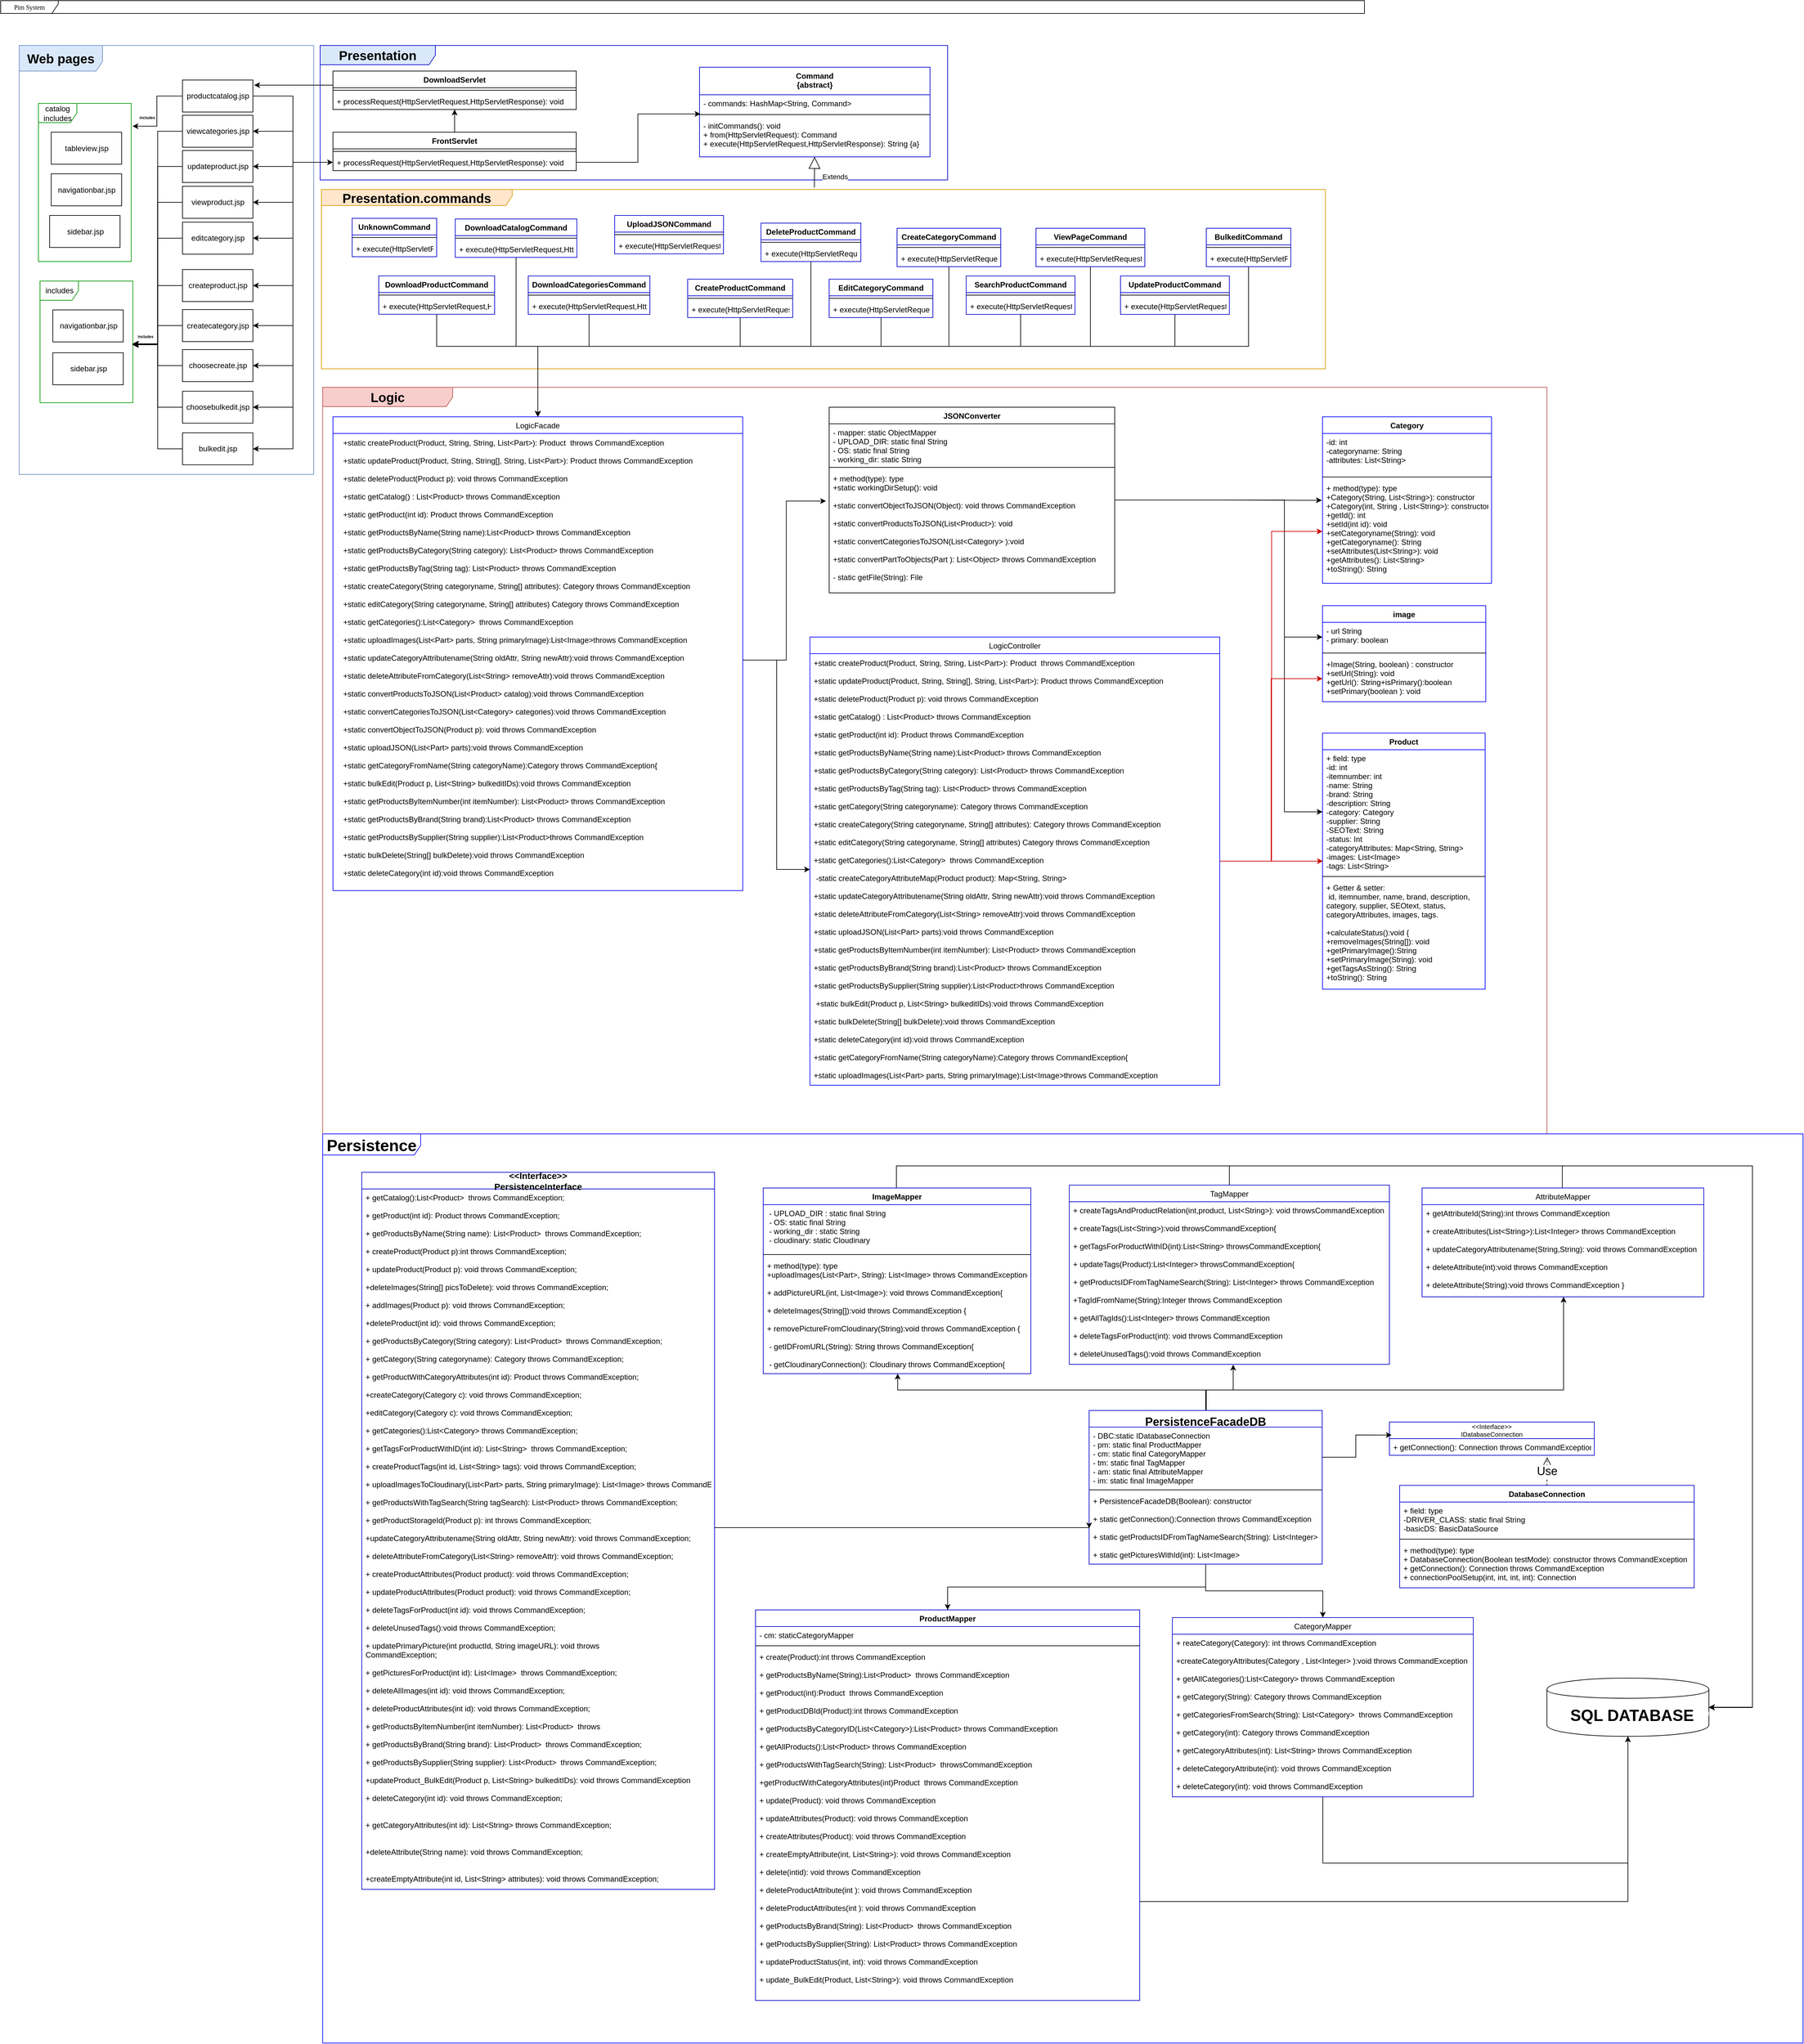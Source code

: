 <mxfile version="12.3.9" type="google" pages="1"><diagram name="Page-1" id="c4acf3e9-155e-7222-9cf6-157b1a14988f"><mxGraphModel dx="4152" dy="2972" grid="1" gridSize="10" guides="1" tooltips="1" connect="1" arrows="1" fold="1" page="1" pageScale="1" pageWidth="200" pageHeight="600" background="#FFFFFF" math="0" shadow="0"><root><mxCell id="0"/><mxCell id="1" parent="0"/><mxCell id="5VUc6USmhAOh2sZwHBT_-4" value="&lt;b&gt;&lt;font style=&quot;font-size: 20px&quot;&gt;Logic&lt;/font&gt;&lt;/b&gt;" style="shape=umlFrame;whiteSpace=wrap;html=1;width=203;height=30;strokeColor=#b85450;fillColor=#f8cecc;" vertex="1" parent="1"><mxGeometry x="338" y="104" width="1912" height="1166" as="geometry"/></mxCell><mxCell id="BV-7zkqUNkY33DDmXTuz-152" value="&lt;b&gt;&lt;font style=&quot;font-size: 20px&quot;&gt;Presentation.commands&lt;/font&gt;&lt;/b&gt;" style="shape=umlFrame;whiteSpace=wrap;html=1;width=298;height=25;strokeColor=#d79b00;fillColor=#ffe6cc;" parent="1" vertex="1"><mxGeometry x="336" y="-205" width="1568" height="280" as="geometry"/></mxCell><mxCell id="2TRHhtmVz7YX3H5O_eAD-10" value="catalog includes" style="shape=umlFrame;whiteSpace=wrap;html=1;strokeColor=#009900;" parent="1" vertex="1"><mxGeometry x="-106" y="-339.5" width="145" height="247" as="geometry"/></mxCell><mxCell id="2TRHhtmVz7YX3H5O_eAD-9" value="includes" style="shape=umlFrame;whiteSpace=wrap;html=1;strokeColor=#009900;" parent="1" vertex="1"><mxGeometry x="-103.5" y="-62" width="145" height="190" as="geometry"/></mxCell><mxCell id="17acba5748e5396b-1" value="Pim System" style="shape=umlFrame;whiteSpace=wrap;html=1;rounded=0;shadow=0;comic=0;labelBackgroundColor=none;strokeColor=#000000;strokeWidth=1;fillColor=#ffffff;fontFamily=Verdana;fontSize=10;fontColor=#000000;align=center;width=90;height=30;" parent="1" vertex="1"><mxGeometry x="-165" y="-500" width="2130" height="20" as="geometry"/></mxCell><mxCell id="J_JnEnCbStWJU3Smi2vb-38" value="&lt;font style=&quot;font-size: 20px&quot;&gt;&lt;b&gt;Presentation&lt;/b&gt;&lt;/font&gt;" style="shape=umlFrame;whiteSpace=wrap;html=1;width=180;height=30;strokeColor=#0000CC;fillColor=#dae8fc;" parent="1" vertex="1"><mxGeometry x="334" y="-430" width="980" height="210" as="geometry"/></mxCell><mxCell id="J_JnEnCbStWJU3Smi2vb-23" style="edgeStyle=orthogonalEdgeStyle;rounded=0;orthogonalLoop=1;jettySize=auto;html=1;entryX=0;entryY=0.5;entryDx=0;entryDy=0;" parent="1" edge="1"><mxGeometry relative="1" as="geometry"><mxPoint x="520" y="212" as="sourcePoint"/></mxGeometry></mxCell><mxCell id="J_JnEnCbStWJU3Smi2vb-21" style="edgeStyle=orthogonalEdgeStyle;rounded=0;orthogonalLoop=1;jettySize=auto;html=1;entryX=0.5;entryY=0;entryDx=0;entryDy=0;" parent="1" edge="1"><mxGeometry relative="1" as="geometry"><mxPoint x="690" y="207" as="sourcePoint"/></mxGeometry></mxCell><mxCell id="J_JnEnCbStWJU3Smi2vb-28" style="edgeStyle=orthogonalEdgeStyle;rounded=0;orthogonalLoop=1;jettySize=auto;html=1;exitX=0.5;exitY=0;exitDx=0;exitDy=0;entryX=0.5;entryY=0;entryDx=0;entryDy=0;" parent="1" edge="1"><mxGeometry relative="1" as="geometry"><mxPoint x="220" y="90" as="sourcePoint"/></mxGeometry></mxCell><mxCell id="J_JnEnCbStWJU3Smi2vb-26" style="edgeStyle=orthogonalEdgeStyle;rounded=0;orthogonalLoop=1;jettySize=auto;html=1;entryX=0.993;entryY=0.115;entryDx=0;entryDy=0;entryPerimeter=0;" parent="1" edge="1"><mxGeometry relative="1" as="geometry"><mxPoint x="289" y="119" as="targetPoint"/></mxGeometry></mxCell><mxCell id="J_JnEnCbStWJU3Smi2vb-27" style="edgeStyle=orthogonalEdgeStyle;rounded=0;orthogonalLoop=1;jettySize=auto;html=1;" parent="1" edge="1"><mxGeometry relative="1" as="geometry"><mxPoint x="220" y="142" as="sourcePoint"/></mxGeometry></mxCell><mxCell id="2TRHhtmVz7YX3H5O_eAD-65" style="edgeStyle=orthogonalEdgeStyle;rounded=0;orthogonalLoop=1;jettySize=auto;html=1;entryX=0.5;entryY=1;entryDx=0;entryDy=0;entryPerimeter=0;fontSize=6;" parent="1" source="J_JnEnCbStWJU3Smi2vb-33" target="2TRHhtmVz7YX3H5O_eAD-36" edge="1"><mxGeometry relative="1" as="geometry"/></mxCell><mxCell id="J_JnEnCbStWJU3Smi2vb-33" value="FrontServlet" style="swimlane;fontStyle=1;align=center;verticalAlign=top;childLayout=stackLayout;horizontal=1;startSize=26;horizontalStack=0;resizeParent=1;resizeParentMax=0;resizeLast=0;collapsible=1;marginBottom=0;" parent="1" vertex="1"><mxGeometry x="354" y="-294.5" width="380" height="60" as="geometry"><mxRectangle x="350" y="120" width="150" height="26" as="alternateBounds"/></mxGeometry></mxCell><mxCell id="J_JnEnCbStWJU3Smi2vb-35" value="" style="line;strokeWidth=1;fillColor=none;align=left;verticalAlign=middle;spacingTop=-1;spacingLeft=3;spacingRight=3;rotatable=0;labelPosition=right;points=[];portConstraint=eastwest;" parent="J_JnEnCbStWJU3Smi2vb-33" vertex="1"><mxGeometry y="26" width="380" height="8" as="geometry"/></mxCell><mxCell id="J_JnEnCbStWJU3Smi2vb-36" value="+ processRequest(HttpServletRequest,HttpServletResponse): void" style="text;strokeColor=none;fillColor=none;align=left;verticalAlign=top;spacingLeft=4;spacingRight=4;overflow=hidden;rotatable=0;points=[[0,0.5],[1,0.5]];portConstraint=eastwest;" parent="J_JnEnCbStWJU3Smi2vb-33" vertex="1"><mxGeometry y="34" width="380" height="26" as="geometry"/></mxCell><mxCell id="J_JnEnCbStWJU3Smi2vb-39" value="&lt;b&gt;&lt;font style=&quot;font-size: 20px&quot;&gt;Web pages&lt;/font&gt;&lt;/b&gt;" style="shape=umlFrame;whiteSpace=wrap;html=1;strokeColor=#6c8ebf;fillColor=#dae8fc;width=130;height=40;" parent="1" vertex="1"><mxGeometry x="-136" y="-430" width="460" height="670" as="geometry"/></mxCell><mxCell id="J_JnEnCbStWJU3Smi2vb-40" value="&lt;font style=&quot;font-size: 25px&quot;&gt;&lt;b&gt;Persistence&lt;/b&gt;&lt;/font&gt;" style="shape=umlFrame;whiteSpace=wrap;html=1;fillColor=#FFFFFF;strokeColor=#0000FF;width=153;height=33;" parent="1" vertex="1"><mxGeometry x="338" y="1270" width="2312" height="1420" as="geometry"/></mxCell><mxCell id="J_JnEnCbStWJU3Smi2vb-41" value="" style="shape=cylinder;whiteSpace=wrap;html=1;boundedLbl=1;backgroundOutline=1;" parent="1" vertex="1"><mxGeometry x="2250" y="2120" width="253" height="91" as="geometry"/></mxCell><mxCell id="2TRHhtmVz7YX3H5O_eAD-15" style="edgeStyle=orthogonalEdgeStyle;rounded=0;orthogonalLoop=1;jettySize=auto;html=1;entryX=0.997;entryY=0.516;entryDx=0;entryDy=0;entryPerimeter=0;" parent="1" source="J_JnEnCbStWJU3Smi2vb-60" target="2TRHhtmVz7YX3H5O_eAD-9" edge="1"><mxGeometry relative="1" as="geometry"/></mxCell><mxCell id="J_JnEnCbStWJU3Smi2vb-60" value="viewcategories.jsp" style="html=1;" parent="1" vertex="1"><mxGeometry x="119" y="-321" width="110" height="50" as="geometry"/></mxCell><mxCell id="2TRHhtmVz7YX3H5O_eAD-26" style="edgeStyle=orthogonalEdgeStyle;rounded=0;orthogonalLoop=1;jettySize=auto;html=1;entryX=0.998;entryY=0.523;entryDx=0;entryDy=0;entryPerimeter=0;" parent="1" source="J_JnEnCbStWJU3Smi2vb-61" target="2TRHhtmVz7YX3H5O_eAD-9" edge="1"><mxGeometry relative="1" as="geometry"/></mxCell><mxCell id="J_JnEnCbStWJU3Smi2vb-61" value="updateproduct.jsp" style="html=1;" parent="1" vertex="1"><mxGeometry x="119" y="-266" width="110" height="50" as="geometry"/></mxCell><mxCell id="2TRHhtmVz7YX3H5O_eAD-19" style="edgeStyle=orthogonalEdgeStyle;rounded=0;orthogonalLoop=1;jettySize=auto;html=1;entryX=1.001;entryY=0.517;entryDx=0;entryDy=0;entryPerimeter=0;" parent="1" source="J_JnEnCbStWJU3Smi2vb-62" target="2TRHhtmVz7YX3H5O_eAD-9" edge="1"><mxGeometry relative="1" as="geometry"/></mxCell><mxCell id="J_JnEnCbStWJU3Smi2vb-62" value="editcategory.jsp" style="html=1;" parent="1" vertex="1"><mxGeometry x="119" y="-154" width="110" height="50" as="geometry"/></mxCell><mxCell id="2TRHhtmVz7YX3H5O_eAD-18" style="edgeStyle=orthogonalEdgeStyle;rounded=0;orthogonalLoop=1;jettySize=auto;html=1;entryX=1.001;entryY=0.52;entryDx=0;entryDy=0;entryPerimeter=0;" parent="1" source="J_JnEnCbStWJU3Smi2vb-63" target="2TRHhtmVz7YX3H5O_eAD-9" edge="1"><mxGeometry relative="1" as="geometry"/></mxCell><mxCell id="J_JnEnCbStWJU3Smi2vb-63" value="viewproduct.jsp" style="html=1;" parent="1" vertex="1"><mxGeometry x="119" y="-210" width="110" height="50" as="geometry"/></mxCell><mxCell id="2TRHhtmVz7YX3H5O_eAD-22" style="edgeStyle=orthogonalEdgeStyle;rounded=0;orthogonalLoop=1;jettySize=auto;html=1;entryX=0.998;entryY=0.52;entryDx=0;entryDy=0;entryPerimeter=0;" parent="1" source="J_JnEnCbStWJU3Smi2vb-64" target="2TRHhtmVz7YX3H5O_eAD-9" edge="1"><mxGeometry relative="1" as="geometry"/></mxCell><mxCell id="J_JnEnCbStWJU3Smi2vb-64" value="choosecreate.jsp" style="html=1;" parent="1" vertex="1"><mxGeometry x="119" y="45" width="110" height="50" as="geometry"/></mxCell><mxCell id="2TRHhtmVz7YX3H5O_eAD-21" style="edgeStyle=orthogonalEdgeStyle;rounded=0;orthogonalLoop=1;jettySize=auto;html=1;entryX=0.994;entryY=0.523;entryDx=0;entryDy=0;entryPerimeter=0;" parent="1" source="J_JnEnCbStWJU3Smi2vb-65" target="2TRHhtmVz7YX3H5O_eAD-9" edge="1"><mxGeometry relative="1" as="geometry"/></mxCell><mxCell id="J_JnEnCbStWJU3Smi2vb-65" value="createcategory.jsp" style="html=1;" parent="1" vertex="1"><mxGeometry x="119" y="-17.5" width="110" height="50" as="geometry"/></mxCell><mxCell id="2TRHhtmVz7YX3H5O_eAD-20" style="edgeStyle=orthogonalEdgeStyle;rounded=0;orthogonalLoop=1;jettySize=auto;html=1;entryX=1.001;entryY=0.52;entryDx=0;entryDy=0;entryPerimeter=0;" parent="1" source="J_JnEnCbStWJU3Smi2vb-66" target="2TRHhtmVz7YX3H5O_eAD-9" edge="1"><mxGeometry relative="1" as="geometry"/></mxCell><mxCell id="J_JnEnCbStWJU3Smi2vb-66" value="createproduct.jsp" style="html=1;" parent="1" vertex="1"><mxGeometry x="119" y="-80" width="110" height="50" as="geometry"/></mxCell><mxCell id="2TRHhtmVz7YX3H5O_eAD-13" style="edgeStyle=orthogonalEdgeStyle;rounded=0;orthogonalLoop=1;jettySize=auto;html=1;entryX=1.014;entryY=0.144;entryDx=0;entryDy=0;entryPerimeter=0;" parent="1" source="BV-7zkqUNkY33DDmXTuz-14" target="2TRHhtmVz7YX3H5O_eAD-10" edge="1"><mxGeometry relative="1" as="geometry"/></mxCell><mxCell id="2TRHhtmVz7YX3H5O_eAD-38" style="edgeStyle=orthogonalEdgeStyle;rounded=0;orthogonalLoop=1;jettySize=auto;html=1;exitX=1;exitY=0.5;exitDx=0;exitDy=0;entryX=0;entryY=0.5;entryDx=0;entryDy=0;fontSize=6;" parent="1" source="BV-7zkqUNkY33DDmXTuz-14" target="J_JnEnCbStWJU3Smi2vb-36" edge="1"><mxGeometry relative="1" as="geometry"/></mxCell><mxCell id="BV-7zkqUNkY33DDmXTuz-14" value="productcatalog.jsp" style="html=1;" parent="1" vertex="1"><mxGeometry x="119" y="-376" width="110" height="50" as="geometry"/></mxCell><mxCell id="BV-7zkqUNkY33DDmXTuz-35" value="Command&#10;{abstract}" style="swimlane;fontStyle=1;align=center;verticalAlign=top;childLayout=stackLayout;horizontal=1;startSize=43;horizontalStack=0;resizeParent=1;resizeParentMax=0;resizeLast=0;collapsible=1;marginBottom=0;strokeColor=#0000CC;fillColor=#FFFFFF;" parent="1" vertex="1"><mxGeometry x="926.5" y="-396" width="360" height="140" as="geometry"/></mxCell><mxCell id="BV-7zkqUNkY33DDmXTuz-36" value="- commands: HashMap&lt;String, Command&gt;" style="text;strokeColor=none;fillColor=none;align=left;verticalAlign=top;spacingLeft=4;spacingRight=4;overflow=hidden;rotatable=0;points=[[0,0.5],[1,0.5]];portConstraint=eastwest;" parent="BV-7zkqUNkY33DDmXTuz-35" vertex="1"><mxGeometry y="43" width="360" height="27" as="geometry"/></mxCell><mxCell id="BV-7zkqUNkY33DDmXTuz-37" value="" style="line;strokeWidth=1;fillColor=none;align=left;verticalAlign=middle;spacingTop=-1;spacingLeft=3;spacingRight=3;rotatable=0;labelPosition=right;points=[];portConstraint=eastwest;" parent="BV-7zkqUNkY33DDmXTuz-35" vertex="1"><mxGeometry y="70" width="360" height="8" as="geometry"/></mxCell><mxCell id="BV-7zkqUNkY33DDmXTuz-38" value="- initCommands(): void&#10;+ from(HttpServletRequest): Command&#10;+ execute(HttpServletRequest,HttpServletResponse): String {a}" style="text;strokeColor=none;fillColor=none;align=left;verticalAlign=top;spacingLeft=4;spacingRight=4;overflow=hidden;rotatable=0;points=[[0,0.5],[1,0.5]];portConstraint=eastwest;" parent="BV-7zkqUNkY33DDmXTuz-35" vertex="1"><mxGeometry y="78" width="360" height="62" as="geometry"/></mxCell><mxCell id="BV-7zkqUNkY33DDmXTuz-48" value="UnknownCommand" style="swimlane;fontStyle=1;align=center;verticalAlign=top;childLayout=stackLayout;horizontal=1;startSize=26;horizontalStack=0;resizeParent=1;resizeParentMax=0;resizeLast=0;collapsible=1;marginBottom=0;strokeColor=#0000CC;fillColor=#FFFFFF;" parent="1" vertex="1"><mxGeometry x="384" y="-160" width="132" height="60" as="geometry"><mxRectangle x="356.5" y="424" width="132" height="26" as="alternateBounds"/></mxGeometry></mxCell><mxCell id="BV-7zkqUNkY33DDmXTuz-50" value="" style="line;strokeWidth=1;fillColor=none;align=left;verticalAlign=middle;spacingTop=-1;spacingLeft=3;spacingRight=3;rotatable=0;labelPosition=right;points=[];portConstraint=eastwest;" parent="BV-7zkqUNkY33DDmXTuz-48" vertex="1"><mxGeometry y="26" width="132" height="8" as="geometry"/></mxCell><mxCell id="BV-7zkqUNkY33DDmXTuz-51" value="+ execute(HttpServletRequest,HttpServletResponse): String {a}" style="text;strokeColor=none;fillColor=none;align=left;verticalAlign=top;spacingLeft=4;spacingRight=4;overflow=hidden;rotatable=0;points=[[0,0.5],[1,0.5]];portConstraint=eastwest;" parent="BV-7zkqUNkY33DDmXTuz-48" vertex="1"><mxGeometry y="34" width="132" height="26" as="geometry"/></mxCell><mxCell id="2TRHhtmVz7YX3H5O_eAD-79" style="edgeStyle=orthogonalEdgeStyle;rounded=0;orthogonalLoop=1;jettySize=auto;html=1;entryX=0.5;entryY=0;entryDx=0;entryDy=0;fontSize=12;" parent="1" source="BV-7zkqUNkY33DDmXTuz-52" target="2TRHhtmVz7YX3H5O_eAD-68" edge="1"><mxGeometry relative="1" as="geometry"><Array as="points"><mxPoint x="1316" y="40"/><mxPoint x="674" y="40"/></Array></mxGeometry></mxCell><mxCell id="BV-7zkqUNkY33DDmXTuz-52" value="CreateCategoryCommand" style="swimlane;fontStyle=1;align=center;verticalAlign=top;childLayout=stackLayout;horizontal=1;startSize=26;horizontalStack=0;resizeParent=1;resizeParentMax=0;resizeLast=0;collapsible=1;marginBottom=0;strokeColor=#0000CC;fillColor=#FFFFFF;" parent="1" vertex="1"><mxGeometry x="1235" y="-144.5" width="162" height="60" as="geometry"><mxRectangle x="356.5" y="424" width="132" height="26" as="alternateBounds"/></mxGeometry></mxCell><mxCell id="BV-7zkqUNkY33DDmXTuz-53" value="" style="line;strokeWidth=1;fillColor=none;align=left;verticalAlign=middle;spacingTop=-1;spacingLeft=3;spacingRight=3;rotatable=0;labelPosition=right;points=[];portConstraint=eastwest;" parent="BV-7zkqUNkY33DDmXTuz-52" vertex="1"><mxGeometry y="26" width="162" height="8" as="geometry"/></mxCell><mxCell id="BV-7zkqUNkY33DDmXTuz-54" value="+ execute(HttpServletRequest,HttpServletResponse): String {a}" style="text;strokeColor=none;fillColor=none;align=left;verticalAlign=top;spacingLeft=4;spacingRight=4;overflow=hidden;rotatable=0;points=[[0,0.5],[1,0.5]];portConstraint=eastwest;" parent="BV-7zkqUNkY33DDmXTuz-52" vertex="1"><mxGeometry y="34" width="162" height="26" as="geometry"/></mxCell><mxCell id="2TRHhtmVz7YX3H5O_eAD-73" style="edgeStyle=orthogonalEdgeStyle;rounded=0;orthogonalLoop=1;jettySize=auto;html=1;fontSize=12;" parent="1" source="BV-7zkqUNkY33DDmXTuz-55" target="2TRHhtmVz7YX3H5O_eAD-68" edge="1"><mxGeometry relative="1" as="geometry"><Array as="points"><mxPoint x="640" y="40"/><mxPoint x="674" y="40"/></Array></mxGeometry></mxCell><mxCell id="BV-7zkqUNkY33DDmXTuz-55" value="DownloadCatalogCommand" style="swimlane;fontStyle=1;align=center;verticalAlign=top;childLayout=stackLayout;horizontal=1;startSize=26;horizontalStack=0;resizeParent=1;resizeParentMax=0;resizeLast=0;collapsible=1;marginBottom=0;strokeColor=#0000CC;fillColor=#FFFFFF;" parent="1" vertex="1"><mxGeometry x="545" y="-159" width="190" height="60" as="geometry"><mxRectangle x="356.5" y="424" width="132" height="26" as="alternateBounds"/></mxGeometry></mxCell><mxCell id="BV-7zkqUNkY33DDmXTuz-56" value="" style="line;strokeWidth=1;fillColor=none;align=left;verticalAlign=middle;spacingTop=-1;spacingLeft=3;spacingRight=3;rotatable=0;labelPosition=right;points=[];portConstraint=eastwest;" parent="BV-7zkqUNkY33DDmXTuz-55" vertex="1"><mxGeometry y="26" width="190" height="8" as="geometry"/></mxCell><mxCell id="BV-7zkqUNkY33DDmXTuz-57" value="+ execute(HttpServletRequest,HttpServletResponse): String {a}" style="text;strokeColor=none;fillColor=none;align=left;verticalAlign=top;spacingLeft=4;spacingRight=4;overflow=hidden;rotatable=0;points=[[0,0.5],[1,0.5]];portConstraint=eastwest;" parent="BV-7zkqUNkY33DDmXTuz-55" vertex="1"><mxGeometry y="34" width="190" height="26" as="geometry"/></mxCell><mxCell id="2TRHhtmVz7YX3H5O_eAD-80" style="edgeStyle=orthogonalEdgeStyle;rounded=0;orthogonalLoop=1;jettySize=auto;html=1;fontSize=12;" parent="1" source="BV-7zkqUNkY33DDmXTuz-58" target="2TRHhtmVz7YX3H5O_eAD-68" edge="1"><mxGeometry relative="1" as="geometry"><Array as="points"><mxPoint x="1428" y="40"/><mxPoint x="674" y="40"/></Array></mxGeometry></mxCell><mxCell id="BV-7zkqUNkY33DDmXTuz-58" value="SearchProductCommand" style="swimlane;fontStyle=1;align=center;verticalAlign=top;childLayout=stackLayout;horizontal=1;startSize=26;horizontalStack=0;resizeParent=1;resizeParentMax=0;resizeLast=0;collapsible=1;marginBottom=0;strokeColor=#0000CC;fillColor=#FFFFFF;" parent="1" vertex="1"><mxGeometry x="1343" y="-70" width="170" height="60" as="geometry"><mxRectangle x="356.5" y="424" width="132" height="26" as="alternateBounds"/></mxGeometry></mxCell><mxCell id="BV-7zkqUNkY33DDmXTuz-59" value="" style="line;strokeWidth=1;fillColor=none;align=left;verticalAlign=middle;spacingTop=-1;spacingLeft=3;spacingRight=3;rotatable=0;labelPosition=right;points=[];portConstraint=eastwest;" parent="BV-7zkqUNkY33DDmXTuz-58" vertex="1"><mxGeometry y="26" width="170" height="8" as="geometry"/></mxCell><mxCell id="BV-7zkqUNkY33DDmXTuz-60" value="+ execute(HttpServletRequest,HttpServletResponse): String {a}" style="text;strokeColor=none;fillColor=none;align=left;verticalAlign=top;spacingLeft=4;spacingRight=4;overflow=hidden;rotatable=0;points=[[0,0.5],[1,0.5]];portConstraint=eastwest;" parent="BV-7zkqUNkY33DDmXTuz-58" vertex="1"><mxGeometry y="34" width="170" height="26" as="geometry"/></mxCell><mxCell id="2TRHhtmVz7YX3H5O_eAD-72" style="edgeStyle=orthogonalEdgeStyle;rounded=0;orthogonalLoop=1;jettySize=auto;html=1;fontSize=12;" parent="1" source="BV-7zkqUNkY33DDmXTuz-61" target="2TRHhtmVz7YX3H5O_eAD-68" edge="1"><mxGeometry relative="1" as="geometry"><Array as="points"><mxPoint x="516" y="40"/><mxPoint x="674" y="40"/></Array></mxGeometry></mxCell><mxCell id="BV-7zkqUNkY33DDmXTuz-61" value="DownloadProductCommand" style="swimlane;fontStyle=1;align=center;verticalAlign=top;childLayout=stackLayout;horizontal=1;startSize=26;horizontalStack=0;resizeParent=1;resizeParentMax=0;resizeLast=0;collapsible=1;marginBottom=0;strokeColor=#0000CC;fillColor=#FFFFFF;" parent="1" vertex="1"><mxGeometry x="425.5" y="-70.118" width="181" height="60" as="geometry"><mxRectangle x="356.5" y="424" width="132" height="26" as="alternateBounds"/></mxGeometry></mxCell><mxCell id="BV-7zkqUNkY33DDmXTuz-62" value="" style="line;strokeWidth=1;fillColor=none;align=left;verticalAlign=middle;spacingTop=-1;spacingLeft=3;spacingRight=3;rotatable=0;labelPosition=right;points=[];portConstraint=eastwest;" parent="BV-7zkqUNkY33DDmXTuz-61" vertex="1"><mxGeometry y="26" width="181" height="8" as="geometry"/></mxCell><mxCell id="BV-7zkqUNkY33DDmXTuz-63" value="+ execute(HttpServletRequest,HttpServletResponse): String {a}" style="text;strokeColor=none;fillColor=none;align=left;verticalAlign=top;spacingLeft=4;spacingRight=4;overflow=hidden;rotatable=0;points=[[0,0.5],[1,0.5]];portConstraint=eastwest;" parent="BV-7zkqUNkY33DDmXTuz-61" vertex="1"><mxGeometry y="34" width="181" height="26" as="geometry"/></mxCell><mxCell id="2TRHhtmVz7YX3H5O_eAD-74" style="edgeStyle=orthogonalEdgeStyle;rounded=0;orthogonalLoop=1;jettySize=auto;html=1;entryX=0.5;entryY=0;entryDx=0;entryDy=0;fontSize=12;" parent="1" source="BV-7zkqUNkY33DDmXTuz-64" target="2TRHhtmVz7YX3H5O_eAD-68" edge="1"><mxGeometry relative="1" as="geometry"><Array as="points"><mxPoint x="754" y="40"/><mxPoint x="674" y="40"/></Array></mxGeometry></mxCell><mxCell id="BV-7zkqUNkY33DDmXTuz-64" value="DownloadCategoriesCommand" style="swimlane;fontStyle=1;align=center;verticalAlign=top;childLayout=stackLayout;horizontal=1;startSize=26;horizontalStack=0;resizeParent=1;resizeParentMax=0;resizeLast=0;collapsible=1;marginBottom=0;strokeColor=#0000CC;fillColor=#FFFFFF;" parent="1" vertex="1"><mxGeometry x="659" y="-70" width="190" height="60" as="geometry"><mxRectangle x="356.5" y="424" width="132" height="26" as="alternateBounds"/></mxGeometry></mxCell><mxCell id="BV-7zkqUNkY33DDmXTuz-65" value="" style="line;strokeWidth=1;fillColor=none;align=left;verticalAlign=middle;spacingTop=-1;spacingLeft=3;spacingRight=3;rotatable=0;labelPosition=right;points=[];portConstraint=eastwest;" parent="BV-7zkqUNkY33DDmXTuz-64" vertex="1"><mxGeometry y="26" width="190" height="8" as="geometry"/></mxCell><mxCell id="BV-7zkqUNkY33DDmXTuz-66" value="+ execute(HttpServletRequest,HttpServletResponse): String {a}" style="text;strokeColor=none;fillColor=none;align=left;verticalAlign=top;spacingLeft=4;spacingRight=4;overflow=hidden;rotatable=0;points=[[0,0.5],[1,0.5]];portConstraint=eastwest;" parent="BV-7zkqUNkY33DDmXTuz-64" vertex="1"><mxGeometry y="34" width="190" height="26" as="geometry"/></mxCell><mxCell id="2TRHhtmVz7YX3H5O_eAD-76" style="edgeStyle=orthogonalEdgeStyle;rounded=0;orthogonalLoop=1;jettySize=auto;html=1;fontSize=12;" parent="1" source="BV-7zkqUNkY33DDmXTuz-67" target="2TRHhtmVz7YX3H5O_eAD-68" edge="1"><mxGeometry relative="1" as="geometry"><Array as="points"><mxPoint x="990" y="40"/><mxPoint x="674" y="40"/></Array></mxGeometry></mxCell><mxCell id="BV-7zkqUNkY33DDmXTuz-67" value="CreateProductCommand" style="swimlane;fontStyle=1;align=center;verticalAlign=top;childLayout=stackLayout;horizontal=1;startSize=26;horizontalStack=0;resizeParent=1;resizeParentMax=0;resizeLast=0;collapsible=1;marginBottom=0;strokeColor=#0000CC;fillColor=#FFFFFF;" parent="1" vertex="1"><mxGeometry x="908" y="-65" width="164" height="60" as="geometry"><mxRectangle x="356.5" y="424" width="132" height="26" as="alternateBounds"/></mxGeometry></mxCell><mxCell id="BV-7zkqUNkY33DDmXTuz-68" value="" style="line;strokeWidth=1;fillColor=none;align=left;verticalAlign=middle;spacingTop=-1;spacingLeft=3;spacingRight=3;rotatable=0;labelPosition=right;points=[];portConstraint=eastwest;" parent="BV-7zkqUNkY33DDmXTuz-67" vertex="1"><mxGeometry y="26" width="164" height="8" as="geometry"/></mxCell><mxCell id="BV-7zkqUNkY33DDmXTuz-69" value="+ execute(HttpServletRequest,HttpServletResponse): String {a}" style="text;strokeColor=none;fillColor=none;align=left;verticalAlign=top;spacingLeft=4;spacingRight=4;overflow=hidden;rotatable=0;points=[[0,0.5],[1,0.5]];portConstraint=eastwest;" parent="BV-7zkqUNkY33DDmXTuz-67" vertex="1"><mxGeometry y="34" width="164" height="26" as="geometry"/></mxCell><mxCell id="2TRHhtmVz7YX3H5O_eAD-77" style="edgeStyle=orthogonalEdgeStyle;rounded=0;orthogonalLoop=1;jettySize=auto;html=1;entryX=0.5;entryY=0;entryDx=0;entryDy=0;fontSize=12;" parent="1" source="BV-7zkqUNkY33DDmXTuz-70" target="2TRHhtmVz7YX3H5O_eAD-68" edge="1"><mxGeometry relative="1" as="geometry"><Array as="points"><mxPoint x="1100" y="40"/><mxPoint x="674" y="40"/></Array></mxGeometry></mxCell><mxCell id="BV-7zkqUNkY33DDmXTuz-70" value="DeleteProductCommand" style="swimlane;fontStyle=1;align=center;verticalAlign=top;childLayout=stackLayout;horizontal=1;startSize=26;horizontalStack=0;resizeParent=1;resizeParentMax=0;resizeLast=0;collapsible=1;marginBottom=0;strokeColor=#0000CC;fillColor=#FFFFFF;" parent="1" vertex="1"><mxGeometry x="1022.5" y="-152.5" width="156" height="60" as="geometry"><mxRectangle x="356.5" y="424" width="132" height="26" as="alternateBounds"/></mxGeometry></mxCell><mxCell id="BV-7zkqUNkY33DDmXTuz-71" value="" style="line;strokeWidth=1;fillColor=none;align=left;verticalAlign=middle;spacingTop=-1;spacingLeft=3;spacingRight=3;rotatable=0;labelPosition=right;points=[];portConstraint=eastwest;" parent="BV-7zkqUNkY33DDmXTuz-70" vertex="1"><mxGeometry y="26" width="156" height="8" as="geometry"/></mxCell><mxCell id="BV-7zkqUNkY33DDmXTuz-72" value="+ execute(HttpServletRequest,HttpServletResponse): String {a}" style="text;strokeColor=none;fillColor=none;align=left;verticalAlign=top;spacingLeft=4;spacingRight=4;overflow=hidden;rotatable=0;points=[[0,0.5],[1,0.5]];portConstraint=eastwest;" parent="BV-7zkqUNkY33DDmXTuz-70" vertex="1"><mxGeometry y="34" width="156" height="26" as="geometry"/></mxCell><mxCell id="2TRHhtmVz7YX3H5O_eAD-78" style="edgeStyle=orthogonalEdgeStyle;rounded=0;orthogonalLoop=1;jettySize=auto;html=1;fontSize=12;" parent="1" source="BV-7zkqUNkY33DDmXTuz-73" target="2TRHhtmVz7YX3H5O_eAD-68" edge="1"><mxGeometry relative="1" as="geometry"><Array as="points"><mxPoint x="1210" y="40"/><mxPoint x="674" y="40"/></Array></mxGeometry></mxCell><mxCell id="BV-7zkqUNkY33DDmXTuz-73" value="EditCategoryCommand" style="swimlane;fontStyle=1;align=center;verticalAlign=top;childLayout=stackLayout;horizontal=1;startSize=26;horizontalStack=0;resizeParent=1;resizeParentMax=0;resizeLast=0;collapsible=1;marginBottom=0;strokeColor=#0000CC;fillColor=#FFFFFF;" parent="1" vertex="1"><mxGeometry x="1129" y="-65" width="162" height="60" as="geometry"><mxRectangle x="356.5" y="424" width="132" height="26" as="alternateBounds"/></mxGeometry></mxCell><mxCell id="BV-7zkqUNkY33DDmXTuz-74" value="" style="line;strokeWidth=1;fillColor=none;align=left;verticalAlign=middle;spacingTop=-1;spacingLeft=3;spacingRight=3;rotatable=0;labelPosition=right;points=[];portConstraint=eastwest;" parent="BV-7zkqUNkY33DDmXTuz-73" vertex="1"><mxGeometry y="26" width="162" height="8" as="geometry"/></mxCell><mxCell id="BV-7zkqUNkY33DDmXTuz-75" value="+ execute(HttpServletRequest,HttpServletResponse): String {a}" style="text;strokeColor=none;fillColor=none;align=left;verticalAlign=top;spacingLeft=4;spacingRight=4;overflow=hidden;rotatable=0;points=[[0,0.5],[1,0.5]];portConstraint=eastwest;" parent="BV-7zkqUNkY33DDmXTuz-73" vertex="1"><mxGeometry y="34" width="162" height="26" as="geometry"/></mxCell><mxCell id="2TRHhtmVz7YX3H5O_eAD-83" style="edgeStyle=orthogonalEdgeStyle;rounded=0;orthogonalLoop=1;jettySize=auto;html=1;entryX=0.5;entryY=0;entryDx=0;entryDy=0;fontSize=12;" parent="1" source="BV-7zkqUNkY33DDmXTuz-76" target="2TRHhtmVz7YX3H5O_eAD-68" edge="1"><mxGeometry relative="1" as="geometry"><Array as="points"><mxPoint x="1784" y="40"/><mxPoint x="674" y="40"/></Array></mxGeometry></mxCell><mxCell id="BV-7zkqUNkY33DDmXTuz-76" value="BulkeditCommand" style="swimlane;fontStyle=1;align=center;verticalAlign=top;childLayout=stackLayout;horizontal=1;startSize=26;horizontalStack=0;resizeParent=1;resizeParentMax=0;resizeLast=0;collapsible=1;marginBottom=0;strokeColor=#0000CC;fillColor=#FFFFFF;" parent="1" vertex="1"><mxGeometry x="1718" y="-144.5" width="132" height="60" as="geometry"><mxRectangle x="356.5" y="424" width="132" height="26" as="alternateBounds"/></mxGeometry></mxCell><mxCell id="BV-7zkqUNkY33DDmXTuz-77" value="" style="line;strokeWidth=1;fillColor=none;align=left;verticalAlign=middle;spacingTop=-1;spacingLeft=3;spacingRight=3;rotatable=0;labelPosition=right;points=[];portConstraint=eastwest;" parent="BV-7zkqUNkY33DDmXTuz-76" vertex="1"><mxGeometry y="26" width="132" height="8" as="geometry"/></mxCell><mxCell id="BV-7zkqUNkY33DDmXTuz-78" value="+ execute(HttpServletRequest,HttpServletResponse): String {a}" style="text;strokeColor=none;fillColor=none;align=left;verticalAlign=top;spacingLeft=4;spacingRight=4;overflow=hidden;rotatable=0;points=[[0,0.5],[1,0.5]];portConstraint=eastwest;" parent="BV-7zkqUNkY33DDmXTuz-76" vertex="1"><mxGeometry y="34" width="132" height="26" as="geometry"/></mxCell><mxCell id="2TRHhtmVz7YX3H5O_eAD-82" style="edgeStyle=orthogonalEdgeStyle;rounded=0;orthogonalLoop=1;jettySize=auto;html=1;fontSize=12;" parent="1" source="BV-7zkqUNkY33DDmXTuz-82" target="2TRHhtmVz7YX3H5O_eAD-68" edge="1"><mxGeometry relative="1" as="geometry"><Array as="points"><mxPoint x="1669" y="40"/><mxPoint x="674" y="40"/></Array></mxGeometry></mxCell><mxCell id="BV-7zkqUNkY33DDmXTuz-82" value="UpdateProductCommand" style="swimlane;fontStyle=1;align=center;verticalAlign=top;childLayout=stackLayout;horizontal=1;startSize=26;horizontalStack=0;resizeParent=1;resizeParentMax=0;resizeLast=0;collapsible=1;marginBottom=0;strokeColor=#0000CC;fillColor=#FFFFFF;" parent="1" vertex="1"><mxGeometry x="1584" y="-70" width="170" height="60" as="geometry"><mxRectangle x="356.5" y="424" width="132" height="26" as="alternateBounds"/></mxGeometry></mxCell><mxCell id="BV-7zkqUNkY33DDmXTuz-83" value="" style="line;strokeWidth=1;fillColor=none;align=left;verticalAlign=middle;spacingTop=-1;spacingLeft=3;spacingRight=3;rotatable=0;labelPosition=right;points=[];portConstraint=eastwest;" parent="BV-7zkqUNkY33DDmXTuz-82" vertex="1"><mxGeometry y="26" width="170" height="8" as="geometry"/></mxCell><mxCell id="BV-7zkqUNkY33DDmXTuz-84" value="+ execute(HttpServletRequest,HttpServletResponse): String {a}" style="text;strokeColor=none;fillColor=none;align=left;verticalAlign=top;spacingLeft=4;spacingRight=4;overflow=hidden;rotatable=0;points=[[0,0.5],[1,0.5]];portConstraint=eastwest;" parent="BV-7zkqUNkY33DDmXTuz-82" vertex="1"><mxGeometry y="34" width="170" height="26" as="geometry"/></mxCell><mxCell id="BV-7zkqUNkY33DDmXTuz-105" value="SQL DATABASE" style="text;align=center;fontStyle=1;verticalAlign=middle;spacingLeft=3;spacingRight=3;strokeColor=none;rotatable=0;points=[[0,0.5],[1,0.5]];portConstraint=eastwest;fillColor=#FFFFFF;fontSize=25;" parent="1" vertex="1"><mxGeometry x="2263" y="2172.5" width="240" height="6" as="geometry"/></mxCell><mxCell id="BV-7zkqUNkY33DDmXTuz-153" value="Extends" style="endArrow=block;endSize=16;endFill=0;html=1;exitX=0.491;exitY=-0.011;exitDx=0;exitDy=0;exitPerimeter=0;" parent="1" source="BV-7zkqUNkY33DDmXTuz-152" target="BV-7zkqUNkY33DDmXTuz-38" edge="1"><mxGeometry x="-0.287" y="-32" width="160" relative="1" as="geometry"><mxPoint x="1107" y="-220" as="sourcePoint"/><mxPoint x="1144" y="-222" as="targetPoint"/><mxPoint as="offset"/></mxGeometry></mxCell><mxCell id="2TRHhtmVz7YX3H5O_eAD-23" style="edgeStyle=orthogonalEdgeStyle;rounded=0;orthogonalLoop=1;jettySize=auto;html=1;entryX=0.994;entryY=0.517;entryDx=0;entryDy=0;entryPerimeter=0;" parent="1" source="2TRHhtmVz7YX3H5O_eAD-1" target="2TRHhtmVz7YX3H5O_eAD-9" edge="1"><mxGeometry relative="1" as="geometry"/></mxCell><mxCell id="2TRHhtmVz7YX3H5O_eAD-1" value="choosebulkedit.jsp" style="html=1;" parent="1" vertex="1"><mxGeometry x="119" y="110" width="110" height="50" as="geometry"/></mxCell><mxCell id="2TRHhtmVz7YX3H5O_eAD-24" style="edgeStyle=orthogonalEdgeStyle;rounded=0;orthogonalLoop=1;jettySize=auto;html=1;entryX=1.001;entryY=0.517;entryDx=0;entryDy=0;entryPerimeter=0;" parent="1" source="2TRHhtmVz7YX3H5O_eAD-2" target="2TRHhtmVz7YX3H5O_eAD-9" edge="1"><mxGeometry relative="1" as="geometry"/></mxCell><mxCell id="2TRHhtmVz7YX3H5O_eAD-2" value="bulkedit.jsp" style="html=1;" parent="1" vertex="1"><mxGeometry x="119" y="175" width="110" height="50" as="geometry"/></mxCell><mxCell id="2TRHhtmVz7YX3H5O_eAD-3" value="sidebar.jsp" style="html=1;" parent="1" vertex="1"><mxGeometry x="-83.5" y="50" width="110" height="50" as="geometry"/></mxCell><mxCell id="2TRHhtmVz7YX3H5O_eAD-4" value="sidebar.jsp" style="html=1;" parent="1" vertex="1"><mxGeometry x="-88.5" y="-164.5" width="110" height="50" as="geometry"/></mxCell><mxCell id="2TRHhtmVz7YX3H5O_eAD-5" value="navigationbar.jsp" style="html=1;" parent="1" vertex="1"><mxGeometry x="-83.5" y="-17" width="110" height="50" as="geometry"/></mxCell><mxCell id="2TRHhtmVz7YX3H5O_eAD-6" value="navigationbar.jsp" style="html=1;" parent="1" vertex="1"><mxGeometry x="-86" y="-229.5" width="110" height="50" as="geometry"/></mxCell><mxCell id="2TRHhtmVz7YX3H5O_eAD-7" value="tableview.jsp" style="html=1;" parent="1" vertex="1"><mxGeometry x="-86" y="-294.5" width="110" height="50" as="geometry"/></mxCell><mxCell id="2TRHhtmVz7YX3H5O_eAD-25" value="includes" style="text;align=center;fontStyle=1;verticalAlign=middle;spacingLeft=3;spacingRight=3;strokeColor=none;rotatable=0;points=[[0,0.5],[1,0.5]];portConstraint=eastwest;fontSize=6;" parent="1" vertex="1"><mxGeometry x="21.5" y="12" width="80" height="26" as="geometry"/></mxCell><mxCell id="2TRHhtmVz7YX3H5O_eAD-28" value="includes" style="text;align=center;fontStyle=1;verticalAlign=middle;spacingLeft=3;spacingRight=3;strokeColor=none;rotatable=0;points=[[0,0.5],[1,0.5]];portConstraint=eastwest;fontSize=6;" parent="1" vertex="1"><mxGeometry x="24" y="-330" width="80" height="26" as="geometry"/></mxCell><mxCell id="2TRHhtmVz7YX3H5O_eAD-66" style="edgeStyle=orthogonalEdgeStyle;rounded=0;orthogonalLoop=1;jettySize=auto;html=1;fontSize=6;" parent="1" source="2TRHhtmVz7YX3H5O_eAD-34" edge="1"><mxGeometry relative="1" as="geometry"><mxPoint x="231" y="-368" as="targetPoint"/><Array as="points"><mxPoint x="334" y="-368"/><mxPoint x="334" y="-368"/></Array></mxGeometry></mxCell><mxCell id="2TRHhtmVz7YX3H5O_eAD-34" value="DownloadServlet" style="swimlane;fontStyle=1;align=center;verticalAlign=top;childLayout=stackLayout;horizontal=1;startSize=26;horizontalStack=0;resizeParent=1;resizeParentMax=0;resizeLast=0;collapsible=1;marginBottom=0;" parent="1" vertex="1"><mxGeometry x="354" y="-390" width="380" height="60" as="geometry"><mxRectangle x="350" y="120" width="150" height="26" as="alternateBounds"/></mxGeometry></mxCell><mxCell id="2TRHhtmVz7YX3H5O_eAD-35" value="" style="line;strokeWidth=1;fillColor=none;align=left;verticalAlign=middle;spacingTop=-1;spacingLeft=3;spacingRight=3;rotatable=0;labelPosition=right;points=[];portConstraint=eastwest;" parent="2TRHhtmVz7YX3H5O_eAD-34" vertex="1"><mxGeometry y="26" width="380" height="8" as="geometry"/></mxCell><mxCell id="2TRHhtmVz7YX3H5O_eAD-36" value="+ processRequest(HttpServletRequest,HttpServletResponse): void" style="text;strokeColor=none;fillColor=none;align=left;verticalAlign=top;spacingLeft=4;spacingRight=4;overflow=hidden;rotatable=0;points=[[0,0.5],[1,0.5]];portConstraint=eastwest;" parent="2TRHhtmVz7YX3H5O_eAD-34" vertex="1"><mxGeometry y="34" width="380" height="26" as="geometry"/></mxCell><mxCell id="2TRHhtmVz7YX3H5O_eAD-41" style="edgeStyle=orthogonalEdgeStyle;rounded=0;orthogonalLoop=1;jettySize=auto;html=1;exitX=0;exitY=0.5;exitDx=0;exitDy=0;entryX=1;entryY=0.5;entryDx=0;entryDy=0;fontSize=6;" parent="1" source="J_JnEnCbStWJU3Smi2vb-36" target="J_JnEnCbStWJU3Smi2vb-63" edge="1"><mxGeometry relative="1" as="geometry"/></mxCell><mxCell id="2TRHhtmVz7YX3H5O_eAD-42" style="edgeStyle=orthogonalEdgeStyle;rounded=0;orthogonalLoop=1;jettySize=auto;html=1;entryX=1;entryY=0.5;entryDx=0;entryDy=0;fontSize=6;" parent="1" source="J_JnEnCbStWJU3Smi2vb-36" target="J_JnEnCbStWJU3Smi2vb-60" edge="1"><mxGeometry relative="1" as="geometry"/></mxCell><mxCell id="2TRHhtmVz7YX3H5O_eAD-43" style="edgeStyle=orthogonalEdgeStyle;rounded=0;orthogonalLoop=1;jettySize=auto;html=1;fontSize=6;" parent="1" source="J_JnEnCbStWJU3Smi2vb-36" target="J_JnEnCbStWJU3Smi2vb-61" edge="1"><mxGeometry relative="1" as="geometry"/></mxCell><mxCell id="2TRHhtmVz7YX3H5O_eAD-44" style="edgeStyle=orthogonalEdgeStyle;rounded=0;orthogonalLoop=1;jettySize=auto;html=1;entryX=1;entryY=0.5;entryDx=0;entryDy=0;fontSize=6;" parent="1" source="J_JnEnCbStWJU3Smi2vb-36" target="J_JnEnCbStWJU3Smi2vb-62" edge="1"><mxGeometry relative="1" as="geometry"/></mxCell><mxCell id="2TRHhtmVz7YX3H5O_eAD-45" style="edgeStyle=orthogonalEdgeStyle;rounded=0;orthogonalLoop=1;jettySize=auto;html=1;entryX=1;entryY=0.5;entryDx=0;entryDy=0;fontSize=6;" parent="1" source="J_JnEnCbStWJU3Smi2vb-36" target="J_JnEnCbStWJU3Smi2vb-66" edge="1"><mxGeometry relative="1" as="geometry"/></mxCell><mxCell id="2TRHhtmVz7YX3H5O_eAD-46" style="edgeStyle=orthogonalEdgeStyle;rounded=0;orthogonalLoop=1;jettySize=auto;html=1;entryX=1;entryY=0.5;entryDx=0;entryDy=0;fontSize=6;" parent="1" source="J_JnEnCbStWJU3Smi2vb-36" target="J_JnEnCbStWJU3Smi2vb-65" edge="1"><mxGeometry relative="1" as="geometry"/></mxCell><mxCell id="2TRHhtmVz7YX3H5O_eAD-48" style="edgeStyle=orthogonalEdgeStyle;rounded=0;orthogonalLoop=1;jettySize=auto;html=1;entryX=1;entryY=0.5;entryDx=0;entryDy=0;fontSize=6;" parent="1" source="J_JnEnCbStWJU3Smi2vb-36" target="J_JnEnCbStWJU3Smi2vb-64" edge="1"><mxGeometry relative="1" as="geometry"/></mxCell><mxCell id="2TRHhtmVz7YX3H5O_eAD-49" style="edgeStyle=orthogonalEdgeStyle;rounded=0;orthogonalLoop=1;jettySize=auto;html=1;entryX=1;entryY=0.5;entryDx=0;entryDy=0;fontSize=6;" parent="1" source="J_JnEnCbStWJU3Smi2vb-36" target="2TRHhtmVz7YX3H5O_eAD-1" edge="1"><mxGeometry relative="1" as="geometry"/></mxCell><mxCell id="2TRHhtmVz7YX3H5O_eAD-51" style="edgeStyle=orthogonalEdgeStyle;rounded=0;orthogonalLoop=1;jettySize=auto;html=1;entryX=1;entryY=0.5;entryDx=0;entryDy=0;fontSize=6;" parent="1" source="J_JnEnCbStWJU3Smi2vb-36" target="2TRHhtmVz7YX3H5O_eAD-2" edge="1"><mxGeometry relative="1" as="geometry"/></mxCell><mxCell id="2TRHhtmVz7YX3H5O_eAD-52" style="edgeStyle=orthogonalEdgeStyle;rounded=0;orthogonalLoop=1;jettySize=auto;html=1;entryX=0.004;entryY=1.11;entryDx=0;entryDy=0;entryPerimeter=0;fontSize=6;" parent="1" source="J_JnEnCbStWJU3Smi2vb-36" target="BV-7zkqUNkY33DDmXTuz-36" edge="1"><mxGeometry relative="1" as="geometry"/></mxCell><mxCell id="2TRHhtmVz7YX3H5O_eAD-58" value="UploadJSONCommand" style="swimlane;fontStyle=1;align=center;verticalAlign=top;childLayout=stackLayout;horizontal=1;startSize=26;horizontalStack=0;resizeParent=1;resizeParentMax=0;resizeLast=0;collapsible=1;marginBottom=0;strokeColor=#0000CC;fillColor=#FFFFFF;" parent="1" vertex="1"><mxGeometry x="794" y="-164.5" width="170" height="60" as="geometry"><mxRectangle x="356.5" y="424" width="132" height="26" as="alternateBounds"/></mxGeometry></mxCell><mxCell id="2TRHhtmVz7YX3H5O_eAD-59" value="" style="line;strokeWidth=1;fillColor=none;align=left;verticalAlign=middle;spacingTop=-1;spacingLeft=3;spacingRight=3;rotatable=0;labelPosition=right;points=[];portConstraint=eastwest;" parent="2TRHhtmVz7YX3H5O_eAD-58" vertex="1"><mxGeometry y="26" width="170" height="8" as="geometry"/></mxCell><mxCell id="2TRHhtmVz7YX3H5O_eAD-60" value="+ execute(HttpServletRequest,HttpServletResponse): String {a}" style="text;strokeColor=none;fillColor=none;align=left;verticalAlign=top;spacingLeft=4;spacingRight=4;overflow=hidden;rotatable=0;points=[[0,0.5],[1,0.5]];portConstraint=eastwest;" parent="2TRHhtmVz7YX3H5O_eAD-58" vertex="1"><mxGeometry y="34" width="170" height="26" as="geometry"/></mxCell><mxCell id="2TRHhtmVz7YX3H5O_eAD-81" style="edgeStyle=orthogonalEdgeStyle;rounded=0;orthogonalLoop=1;jettySize=auto;html=1;entryX=0.5;entryY=0;entryDx=0;entryDy=0;fontSize=12;" parent="1" source="2TRHhtmVz7YX3H5O_eAD-61" target="2TRHhtmVz7YX3H5O_eAD-68" edge="1"><mxGeometry relative="1" as="geometry"><Array as="points"><mxPoint x="1537" y="40"/><mxPoint x="674" y="40"/></Array></mxGeometry></mxCell><mxCell id="2TRHhtmVz7YX3H5O_eAD-61" value="ViewPageCommand" style="swimlane;fontStyle=1;align=center;verticalAlign=top;childLayout=stackLayout;horizontal=1;startSize=26;horizontalStack=0;resizeParent=1;resizeParentMax=0;resizeLast=0;collapsible=1;marginBottom=0;strokeColor=#0000CC;fillColor=#FFFFFF;" parent="1" vertex="1"><mxGeometry x="1452" y="-144.5" width="170" height="60" as="geometry"><mxRectangle x="356.5" y="424" width="132" height="26" as="alternateBounds"/></mxGeometry></mxCell><mxCell id="2TRHhtmVz7YX3H5O_eAD-62" value="" style="line;strokeWidth=1;fillColor=none;align=left;verticalAlign=middle;spacingTop=-1;spacingLeft=3;spacingRight=3;rotatable=0;labelPosition=right;points=[];portConstraint=eastwest;" parent="2TRHhtmVz7YX3H5O_eAD-61" vertex="1"><mxGeometry y="26" width="170" height="8" as="geometry"/></mxCell><mxCell id="2TRHhtmVz7YX3H5O_eAD-63" value="+ execute(HttpServletRequest,HttpServletResponse): String {a}" style="text;strokeColor=none;fillColor=none;align=left;verticalAlign=top;spacingLeft=4;spacingRight=4;overflow=hidden;rotatable=0;points=[[0,0.5],[1,0.5]];portConstraint=eastwest;" parent="2TRHhtmVz7YX3H5O_eAD-61" vertex="1"><mxGeometry y="34" width="170" height="26" as="geometry"/></mxCell><mxCell id="5VUc6USmhAOh2sZwHBT_-140" style="edgeStyle=orthogonalEdgeStyle;rounded=0;orthogonalLoop=1;jettySize=auto;html=1;strokeColor=#000000;strokeWidth=1;fontSize=14;" edge="1" parent="1" source="2TRHhtmVz7YX3H5O_eAD-68" target="DWUIAUi8wUl3eC4J1Igm-10"><mxGeometry relative="1" as="geometry"><Array as="points"><mxPoint x="1047" y="530"/><mxPoint x="1047" y="857"/></Array></mxGeometry></mxCell><mxCell id="2TRHhtmVz7YX3H5O_eAD-68" value="LogicFacade" style="swimlane;fontStyle=0;childLayout=stackLayout;horizontal=1;startSize=26;fillColor=none;horizontalStack=0;resizeParent=1;resizeParentMax=0;resizeLast=0;collapsible=1;marginBottom=0;strokeColor=#0000FF;fontSize=12;" parent="1" vertex="1"><mxGeometry x="354" y="150" width="640" height="740" as="geometry"><mxRectangle x="624" y="147" width="100" height="26" as="alternateBounds"/></mxGeometry></mxCell><mxCell id="2TRHhtmVz7YX3H5O_eAD-71" value="   +static createProduct(Product, String, String, List&lt;Part&gt;): Product  throws CommandException&#10;&#10;   +static updateProduct(Product, String, String[], String, List&lt;Part&gt;): Product throws CommandException&#10;&#10;   +static deleteProduct(Product p): void throws CommandException &#10;&#10;   +static getCatalog() : List&lt;Product&gt; throws CommandException&#10;&#10;   +static getProduct(int id): Product throws CommandException&#10;&#10;   +static getProductsByName(String name):List&lt;Product&gt; throws CommandException&#10;&#10;   +static getProductsByCategory(String category): List&lt;Product&gt; throws CommandException&#10;&#10;   +static getProductsByTag(String tag): List&lt;Product&gt; throws CommandException&#10;&#10;   +static createCategory(String categoryname, String[] attributes): Category throws CommandException&#10;&#10;   +static editCategory(String categoryname, String[] attributes) Category throws CommandException &#10;&#10;   +static getCategories():List&lt;Category&gt;  throws CommandException&#10;&#10;   +static uploadImages(List&lt;Part&gt; parts, String primaryImage):List&lt;Image&gt;throws CommandException &#10;&#10;   +static updateCategoryAttributename(String oldAttr, String newAttr):void throws CommandException &#10;&#10;   +static deleteAttributeFromCategory(List&lt;String&gt; removeAttr):void throws CommandException &#10;&#10;   +static convertProductsToJSON(List&lt;Product&gt; catalog):void throws CommandException    &#10;&#10;   +static convertCategoriesToJSON(List&lt;Category&gt; categories):void throws CommandException &#10;&#10;   +static convertObjectToJSON(Product p): void throws CommandException  &#10;&#10;   +static uploadJSON(List&lt;Part&gt; parts):void throws CommandException &#10;&#10;   +static getCategoryFromName(String categoryName):Category throws CommandException{&#10;&#10;   +static bulkEdit(Product p, List&lt;String&gt; bulkeditIDs):void throws CommandException  &#10;&#10;   +static getProductsByItemNumber(int itemNumber): List&lt;Product&gt; throws CommandException&#10;&#10;   +static getProductsByBrand(String brand):List&lt;Product&gt; throws CommandException&#10;&#10;   +static getProductsBySupplier(String supplier):List&lt;Product&gt;throws CommandException&#10;&#10;   +static bulkDelete(String[] bulkDelete):void throws CommandException&#10;&#10;   +static deleteCategory(int id):void throws CommandException" style="text;strokeColor=none;fillColor=none;align=left;verticalAlign=top;spacingLeft=4;spacingRight=4;overflow=hidden;rotatable=0;points=[[0,0.5],[1,0.5]];portConstraint=eastwest;spacingTop=1;" parent="2TRHhtmVz7YX3H5O_eAD-68" vertex="1"><mxGeometry y="26" width="640" height="714" as="geometry"/></mxCell><mxCell id="2TRHhtmVz7YX3H5O_eAD-98" value="Category" style="swimlane;fontStyle=1;align=center;verticalAlign=top;childLayout=stackLayout;horizontal=1;startSize=26;horizontalStack=0;resizeParent=1;resizeParentMax=0;resizeLast=0;collapsible=1;marginBottom=0;strokeColor=#0000FF;fontSize=12;" parent="1" vertex="1"><mxGeometry x="1899.5" y="150" width="264" height="260" as="geometry"><mxRectangle x="2040" y="325" width="80" height="26" as="alternateBounds"/></mxGeometry></mxCell><mxCell id="2TRHhtmVz7YX3H5O_eAD-99" value="-id: int &#10;-categoryname: String&#10;-attributes: List&lt;String&gt; " style="text;strokeColor=none;fillColor=none;align=left;verticalAlign=top;spacingLeft=4;spacingRight=4;overflow=hidden;rotatable=0;points=[[0,0.5],[1,0.5]];portConstraint=eastwest;" parent="2TRHhtmVz7YX3H5O_eAD-98" vertex="1"><mxGeometry y="26" width="264" height="64" as="geometry"/></mxCell><mxCell id="2TRHhtmVz7YX3H5O_eAD-100" value="" style="line;strokeWidth=1;fillColor=none;align=left;verticalAlign=middle;spacingTop=-1;spacingLeft=3;spacingRight=3;rotatable=0;labelPosition=right;points=[];portConstraint=eastwest;" parent="2TRHhtmVz7YX3H5O_eAD-98" vertex="1"><mxGeometry y="90" width="264" height="8" as="geometry"/></mxCell><mxCell id="2TRHhtmVz7YX3H5O_eAD-101" value="+ method(type): type&#10;+Category(String, List&lt;String&gt;): constructor&#10;+Category(int, String , List&lt;String&gt;): constructor&#10;+getId(): int&#10;+setId(int id): void&#10;+setCategoryname(String): void&#10;+getCategoryname(): String&#10;+setAttributes(List&lt;String&gt;): void&#10;+getAttributes(): List&lt;String&gt; &#10;+toString(): String" style="text;strokeColor=none;fillColor=none;align=left;verticalAlign=top;spacingLeft=4;spacingRight=4;overflow=hidden;rotatable=0;points=[[0,0.5],[1,0.5]];portConstraint=eastwest;" parent="2TRHhtmVz7YX3H5O_eAD-98" vertex="1"><mxGeometry y="98" width="264" height="162" as="geometry"/></mxCell><mxCell id="2TRHhtmVz7YX3H5O_eAD-102" value="image" style="swimlane;fontStyle=1;align=center;verticalAlign=top;childLayout=stackLayout;horizontal=1;startSize=26;horizontalStack=0;resizeParent=1;resizeParentMax=0;resizeLast=0;collapsible=1;marginBottom=0;strokeColor=#0000FF;fontSize=12;" parent="1" vertex="1"><mxGeometry x="1899.5" y="445" width="255" height="150" as="geometry"><mxRectangle x="2055" y="272" width="70" height="26" as="alternateBounds"/></mxGeometry></mxCell><mxCell id="2TRHhtmVz7YX3H5O_eAD-103" value="- url String&#10;- primary: boolean" style="text;strokeColor=none;fillColor=none;align=left;verticalAlign=top;spacingLeft=4;spacingRight=4;overflow=hidden;rotatable=0;points=[[0,0.5],[1,0.5]];portConstraint=eastwest;" parent="2TRHhtmVz7YX3H5O_eAD-102" vertex="1"><mxGeometry y="26" width="255" height="44" as="geometry"/></mxCell><mxCell id="2TRHhtmVz7YX3H5O_eAD-104" value="" style="line;strokeWidth=1;fillColor=none;align=left;verticalAlign=middle;spacingTop=-1;spacingLeft=3;spacingRight=3;rotatable=0;labelPosition=right;points=[];portConstraint=eastwest;" parent="2TRHhtmVz7YX3H5O_eAD-102" vertex="1"><mxGeometry y="70" width="255" height="8" as="geometry"/></mxCell><mxCell id="2TRHhtmVz7YX3H5O_eAD-105" value="+Image(String, boolean) : constructor&#10;+setUrl(String): void&#10;+getUrl(): String+isPrimary():boolean&#10;+setPrimary(boolean ): void" style="text;strokeColor=none;fillColor=none;align=left;verticalAlign=top;spacingLeft=4;spacingRight=4;overflow=hidden;rotatable=0;points=[[0,0.5],[1,0.5]];portConstraint=eastwest;" parent="2TRHhtmVz7YX3H5O_eAD-102" vertex="1"><mxGeometry y="78" width="255" height="72" as="geometry"/></mxCell><mxCell id="2TRHhtmVz7YX3H5O_eAD-106" value="Product&#10;" style="swimlane;fontStyle=1;align=center;verticalAlign=top;childLayout=stackLayout;horizontal=1;startSize=26;horizontalStack=0;resizeParent=1;resizeParentMax=0;resizeLast=0;collapsible=1;marginBottom=0;strokeColor=#0000FF;fontSize=12;" parent="1" vertex="1"><mxGeometry x="1899.5" y="644" width="254" height="400" as="geometry"><mxRectangle x="1770" y="150" width="80" height="26" as="alternateBounds"/></mxGeometry></mxCell><mxCell id="2TRHhtmVz7YX3H5O_eAD-107" value="+ field: type&#10;-id: int&#10;-itemnumber: int&#10;-name: String&#10;-brand: String&#10;-description: String&#10;-category: Category&#10;-supplier: String&#10;-SEOText: String&#10;-status: Int&#10;-categoryAttributes: Map&lt;String, String&gt;&#10;-images: List&lt;Image&gt;&#10;-tags: List&lt;String&gt; &#10;" style="text;strokeColor=none;fillColor=none;align=left;verticalAlign=top;spacingLeft=4;spacingRight=4;overflow=hidden;rotatable=0;points=[[0,0.5],[1,0.5]];portConstraint=eastwest;" parent="2TRHhtmVz7YX3H5O_eAD-106" vertex="1"><mxGeometry y="26" width="254" height="194" as="geometry"/></mxCell><mxCell id="2TRHhtmVz7YX3H5O_eAD-108" value="" style="line;strokeWidth=1;fillColor=none;align=left;verticalAlign=middle;spacingTop=-1;spacingLeft=3;spacingRight=3;rotatable=0;labelPosition=right;points=[];portConstraint=eastwest;" parent="2TRHhtmVz7YX3H5O_eAD-106" vertex="1"><mxGeometry y="220" width="254" height="8" as="geometry"/></mxCell><mxCell id="2TRHhtmVz7YX3H5O_eAD-109" value="+ Getter &amp; setter:&#10; id, itemnumber, name, brand, description, &#10;category, supplier, SEOtext, status, &#10;categoryAttributes, images, tags.&#10;&#10;+calculateStatus():void {&#10;+removeImages(String[]): void&#10;+getPrimaryImage():String  &#10;+setPrimaryImage(String): void&#10;+getTagsAsString(): String&#10;+toString(): String&#10;&#10;" style="text;strokeColor=none;fillColor=none;align=left;verticalAlign=top;spacingLeft=4;spacingRight=4;overflow=hidden;rotatable=0;points=[[0,0.5],[1,0.5]];portConstraint=eastwest;" parent="2TRHhtmVz7YX3H5O_eAD-106" vertex="1"><mxGeometry y="228" width="254" height="172" as="geometry"/></mxCell><mxCell id="5VUc6USmhAOh2sZwHBT_-130" style="edgeStyle=orthogonalEdgeStyle;rounded=0;orthogonalLoop=1;jettySize=auto;html=1;strokeColor=#000000;strokeWidth=1;fontSize=14;" edge="1" parent="1" source="DWUIAUi8wUl3eC4J1Igm-1" target="2TRHhtmVz7YX3H5O_eAD-103"><mxGeometry relative="1" as="geometry"><mxPoint x="1880" y="510" as="targetPoint"/><Array as="points"><mxPoint x="1840" y="280"/><mxPoint x="1840" y="494"/></Array></mxGeometry></mxCell><mxCell id="5VUc6USmhAOh2sZwHBT_-131" style="edgeStyle=orthogonalEdgeStyle;rounded=0;orthogonalLoop=1;jettySize=auto;html=1;entryX=-0.004;entryY=0.2;entryDx=0;entryDy=0;entryPerimeter=0;strokeColor=#000000;strokeWidth=1;fontSize=14;" edge="1" parent="1" source="DWUIAUi8wUl3eC4J1Igm-1" target="2TRHhtmVz7YX3H5O_eAD-101"><mxGeometry relative="1" as="geometry"/></mxCell><mxCell id="5VUc6USmhAOh2sZwHBT_-132" style="edgeStyle=orthogonalEdgeStyle;rounded=0;orthogonalLoop=1;jettySize=auto;html=1;strokeColor=#000000;strokeWidth=1;fontSize=14;" edge="1" parent="1" source="DWUIAUi8wUl3eC4J1Igm-1" target="2TRHhtmVz7YX3H5O_eAD-107"><mxGeometry relative="1" as="geometry"><Array as="points"><mxPoint x="1840" y="280"/><mxPoint x="1840" y="767"/></Array></mxGeometry></mxCell><mxCell id="DWUIAUi8wUl3eC4J1Igm-1" value="JSONConverter" style="swimlane;fontStyle=1;align=center;verticalAlign=top;childLayout=stackLayout;horizontal=1;startSize=26;horizontalStack=0;resizeParent=1;resizeParentMax=0;resizeLast=0;collapsible=1;marginBottom=0;" parent="1" vertex="1"><mxGeometry x="1129" y="135" width="446" height="290" as="geometry"><mxRectangle x="1106.5" y="234" width="120" height="26" as="alternateBounds"/></mxGeometry></mxCell><mxCell id="DWUIAUi8wUl3eC4J1Igm-2" value="- mapper: static ObjectMapper&#10;- UPLOAD_DIR: static final String&#10;- OS: static final String &#10;- working_dir: static String" style="text;strokeColor=none;fillColor=none;align=left;verticalAlign=top;spacingLeft=4;spacingRight=4;overflow=hidden;rotatable=0;points=[[0,0.5],[1,0.5]];portConstraint=eastwest;" parent="DWUIAUi8wUl3eC4J1Igm-1" vertex="1"><mxGeometry y="26" width="446" height="64" as="geometry"/></mxCell><mxCell id="DWUIAUi8wUl3eC4J1Igm-3" value="" style="line;strokeWidth=1;fillColor=none;align=left;verticalAlign=middle;spacingTop=-1;spacingLeft=3;spacingRight=3;rotatable=0;labelPosition=right;points=[];portConstraint=eastwest;" parent="DWUIAUi8wUl3eC4J1Igm-1" vertex="1"><mxGeometry y="90" width="446" height="8" as="geometry"/></mxCell><mxCell id="DWUIAUi8wUl3eC4J1Igm-4" value="+ method(type): type&#10;+static workingDirSetup(): void &#10;      &#10;+static convertObjectToJSON(Object): void throws CommandException &#10;   &#10;+static convertProductsToJSON(List&lt;Product&gt;): void&#10;      &#10;+static convertCategoriesToJSON(List&lt;Category&gt; ):void&#10;     &#10;+static convertPartToObjects(Part ): List&lt;Object&gt; throws CommandException&#10;       &#10;- static getFile(String): File&#10;  " style="text;strokeColor=none;fillColor=none;align=left;verticalAlign=top;spacingLeft=4;spacingRight=4;overflow=hidden;rotatable=0;points=[[0,0.5],[1,0.5]];portConstraint=eastwest;" parent="DWUIAUi8wUl3eC4J1Igm-1" vertex="1"><mxGeometry y="98" width="446" height="192" as="geometry"/></mxCell><mxCell id="5VUc6USmhAOh2sZwHBT_-134" style="edgeStyle=orthogonalEdgeStyle;rounded=0;orthogonalLoop=1;jettySize=auto;html=1;strokeColor=#CC0000;strokeWidth=1;fontSize=14;" edge="1" parent="1" source="DWUIAUi8wUl3eC4J1Igm-9" target="2TRHhtmVz7YX3H5O_eAD-105"><mxGeometry relative="1" as="geometry"/></mxCell><mxCell id="5VUc6USmhAOh2sZwHBT_-137" style="edgeStyle=orthogonalEdgeStyle;rounded=0;orthogonalLoop=1;jettySize=auto;html=1;entryX=0.002;entryY=0.897;entryDx=0;entryDy=0;entryPerimeter=0;strokeColor=#CC0000;strokeWidth=1;fontSize=14;" edge="1" parent="1" source="DWUIAUi8wUl3eC4J1Igm-9" target="2TRHhtmVz7YX3H5O_eAD-107"><mxGeometry relative="1" as="geometry"/></mxCell><mxCell id="5VUc6USmhAOh2sZwHBT_-138" style="edgeStyle=orthogonalEdgeStyle;rounded=0;orthogonalLoop=1;jettySize=auto;html=1;entryX=0;entryY=0.5;entryDx=0;entryDy=0;strokeColor=#CC0000;strokeWidth=1;fontSize=14;" edge="1" parent="1" source="DWUIAUi8wUl3eC4J1Igm-9" target="2TRHhtmVz7YX3H5O_eAD-101"><mxGeometry relative="1" as="geometry"><Array as="points"><mxPoint x="1820" y="844"/><mxPoint x="1820" y="329"/></Array></mxGeometry></mxCell><mxCell id="DWUIAUi8wUl3eC4J1Igm-9" value="LogicController" style="swimlane;fontStyle=0;childLayout=stackLayout;horizontal=1;startSize=26;fillColor=none;horizontalStack=0;resizeParent=1;resizeParentMax=0;resizeLast=0;collapsible=1;marginBottom=0;strokeColor=#0000FF;fontSize=12;" parent="1" vertex="1"><mxGeometry x="1099" y="494" width="640" height="700" as="geometry"><mxRectangle x="1099" y="494" width="100" height="26" as="alternateBounds"/></mxGeometry></mxCell><mxCell id="DWUIAUi8wUl3eC4J1Igm-10" value="+static createProduct(Product, String, String, List&lt;Part&gt;): Product  throws CommandException&#10;&#10;+static updateProduct(Product, String, String[], String, List&lt;Part&gt;): Product throws CommandException&#10;&#10;+static deleteProduct(Product p): void throws CommandException &#10;&#10;+static getCatalog() : List&lt;Product&gt; throws CommandException&#10;&#10;+static getProduct(int id): Product throws CommandException&#10;&#10;+static getProductsByName(String name):List&lt;Product&gt; throws CommandException&#10;&#10;+static getProductsByCategory(String category): List&lt;Product&gt; throws CommandException&#10;&#10;+static getProductsByTag(String tag): List&lt;Product&gt; throws CommandException&#10;&#10;+static getCategory(String categoryname): Category throws CommandException&#10;&#10;+static createCategory(String categoryname, String[] attributes): Category throws CommandException&#10;&#10;+static editCategory(String categoryname, String[] attributes) Category throws CommandException &#10;&#10;+static getCategories():List&lt;Category&gt;  throws CommandException&#10;&#10; -static createCategoryAttributeMap(Product product): Map&lt;String, String&gt;&#10;&#10;+static updateCategoryAttributename(String oldAttr, String newAttr):void throws CommandException &#10;&#10;+static deleteAttributeFromCategory(List&lt;String&gt; removeAttr):void throws CommandException &#10;&#10;+static uploadJSON(List&lt;Part&gt; parts):void throws CommandException &#10;&#10;+static getProductsByItemNumber(int itemNumber): List&lt;Product&gt; throws CommandException&#10;&#10;+static getProductsByBrand(String brand):List&lt;Product&gt; throws CommandException&#10;&#10;+static getProductsBySupplier(String supplier):List&lt;Product&gt;throws CommandException&#10;&#10; +static bulkEdit(Product p, List&lt;String&gt; bulkeditIDs):void throws CommandException  &#10;   &#10;+static bulkDelete(String[] bulkDelete):void throws CommandException&#10;&#10;+static deleteCategory(int id):void throws CommandException&#10;&#10;+static getCategoryFromName(String categoryName):Category throws CommandException{&#10;&#10;+static uploadImages(List&lt;Part&gt; parts, String primaryImage):List&lt;Image&gt;throws CommandException &#10;&#10;" style="text;strokeColor=none;fillColor=none;align=left;verticalAlign=top;spacingLeft=4;spacingRight=4;overflow=hidden;rotatable=0;points=[[0,0.5],[1,0.5]];portConstraint=eastwest;spacingTop=1;" parent="DWUIAUi8wUl3eC4J1Igm-9" vertex="1"><mxGeometry y="26" width="640" height="674" as="geometry"/></mxCell><mxCell id="5VUc6USmhAOh2sZwHBT_-11" value="DatabaseConnection" style="swimlane;fontStyle=1;align=center;verticalAlign=top;childLayout=stackLayout;horizontal=1;startSize=26;horizontalStack=0;resizeParent=1;resizeParentMax=0;resizeLast=0;collapsible=1;marginBottom=0;strokeColor=#0000CC;fillColor=#ffffff;" vertex="1" parent="1"><mxGeometry x="2020" y="1819" width="460" height="160" as="geometry"><mxRectangle x="1712.5" y="1652" width="150" height="26" as="alternateBounds"/></mxGeometry></mxCell><mxCell id="5VUc6USmhAOh2sZwHBT_-12" value="+ field: type&#10;-DRIVER_CLASS: static final String&#10;-basicDS: BasicDataSource&#10;" style="text;strokeColor=none;fillColor=none;align=left;verticalAlign=top;spacingLeft=4;spacingRight=4;overflow=hidden;rotatable=0;points=[[0,0.5],[1,0.5]];portConstraint=eastwest;" vertex="1" parent="5VUc6USmhAOh2sZwHBT_-11"><mxGeometry y="26" width="460" height="54" as="geometry"/></mxCell><mxCell id="5VUc6USmhAOh2sZwHBT_-13" value="" style="line;strokeWidth=1;fillColor=none;align=left;verticalAlign=middle;spacingTop=-1;spacingLeft=3;spacingRight=3;rotatable=0;labelPosition=right;points=[];portConstraint=eastwest;" vertex="1" parent="5VUc6USmhAOh2sZwHBT_-11"><mxGeometry y="80" width="460" height="8" as="geometry"/></mxCell><mxCell id="5VUc6USmhAOh2sZwHBT_-14" value="+ method(type): type&#10;+ DatabaseConnection(Boolean testMode): constructor throws CommandException&#10;+ getConnection(): Connection throws CommandException&#10;+ connectionPoolSetup(int, int, int, int): Connection &#10;" style="text;strokeColor=none;fillColor=none;align=left;verticalAlign=top;spacingLeft=4;spacingRight=4;overflow=hidden;rotatable=0;points=[[0,0.5],[1,0.5]];portConstraint=eastwest;" vertex="1" parent="5VUc6USmhAOh2sZwHBT_-11"><mxGeometry y="88" width="460" height="72" as="geometry"/></mxCell><mxCell id="5VUc6USmhAOh2sZwHBT_-158" style="edgeStyle=orthogonalEdgeStyle;rounded=0;orthogonalLoop=1;jettySize=auto;html=1;entryX=1;entryY=0.5;entryDx=0;entryDy=0;strokeColor=#000000;strokeWidth=1;fontSize=18;" edge="1" parent="1" source="5VUc6USmhAOh2sZwHBT_-23" target="J_JnEnCbStWJU3Smi2vb-41"><mxGeometry relative="1" as="geometry"><Array as="points"><mxPoint x="1754" y="1320"/><mxPoint x="2571" y="1320"/><mxPoint x="2571" y="2166"/></Array></mxGeometry></mxCell><mxCell id="5VUc6USmhAOh2sZwHBT_-23" value="TagMapper" style="swimlane;fontStyle=0;childLayout=stackLayout;horizontal=1;startSize=26;fillColor=none;horizontalStack=0;resizeParent=1;resizeParentMax=0;resizeLast=0;collapsible=1;marginBottom=0;strokeColor=#0000CC;" vertex="1" parent="1"><mxGeometry x="1504" y="1350" width="500" height="280" as="geometry"><mxRectangle x="1720" y="1520" width="90" height="26" as="alternateBounds"/></mxGeometry></mxCell><mxCell id="5VUc6USmhAOh2sZwHBT_-24" value="+ createTagsAndProductRelation(int,product, List&lt;String&gt;): void throwsCommandException&#10;&#10;+ createTags(List&lt;String&gt;):void throwsCommandException{&#10;&#10;+ getTagsForProductWithID(int):List&lt;String&gt; throwsCommandException{&#10;&#10;+ updateTags(Product):List&lt;Integer&gt; throwsCommandException{&#10;&#10;+ getProductsIDFromTagNameSearch(String): List&lt;Integer&gt; throws CommandException&#10;&#10;+TagIdFromName(String):Integer throws CommandException&#10;&#10;+ getAllTagIds():List&lt;Integer&gt; throws CommandException&#10;&#10;+ deleteTagsForProduct(int): void throws CommandException&#10;&#10;+ deleteUnusedTags():void throws CommandException" style="text;strokeColor=none;fillColor=none;align=left;verticalAlign=top;spacingLeft=4;spacingRight=4;overflow=hidden;rotatable=0;points=[[0,0.5],[1,0.5]];portConstraint=eastwest;" vertex="1" parent="5VUc6USmhAOh2sZwHBT_-23"><mxGeometry y="26" width="500" height="254" as="geometry"/></mxCell><mxCell id="5VUc6USmhAOh2sZwHBT_-157" style="edgeStyle=orthogonalEdgeStyle;rounded=0;orthogonalLoop=1;jettySize=auto;html=1;strokeColor=#000000;strokeWidth=1;fontSize=18;" edge="1" parent="1" source="5VUc6USmhAOh2sZwHBT_-27" target="J_JnEnCbStWJU3Smi2vb-41"><mxGeometry relative="1" as="geometry"><Array as="points"><mxPoint x="2274" y="1320"/><mxPoint x="2571" y="1320"/><mxPoint x="2571" y="2166"/></Array></mxGeometry></mxCell><mxCell id="5VUc6USmhAOh2sZwHBT_-27" value="AttributeMapper" style="swimlane;fontStyle=0;childLayout=stackLayout;horizontal=1;startSize=26;fillColor=none;horizontalStack=0;resizeParent=1;resizeParentMax=0;resizeLast=0;collapsible=1;marginBottom=0;strokeColor=#0000CC;" vertex="1" parent="1"><mxGeometry x="2055" y="1354.5" width="440" height="170" as="geometry"><mxRectangle x="1442.5" y="1520" width="120" height="26" as="alternateBounds"/></mxGeometry></mxCell><mxCell id="5VUc6USmhAOh2sZwHBT_-30" value="+ getAttributeId(String):int throws CommandException &#10;&#10;+ createAttributes(List&lt;String&gt;):List&lt;Integer&gt; throws CommandException&#10;&#10;+ updateCategoryAttributename(String,String): void throws CommandException &#10;&#10;+ deleteAttribute(int):void throws CommandException &#10;&#10;+ deleteAttribute(String):void throws CommandException }" style="text;strokeColor=none;fillColor=none;align=left;verticalAlign=top;spacingLeft=4;spacingRight=4;overflow=hidden;rotatable=0;points=[[0,0.5],[1,0.5]];portConstraint=eastwest;" vertex="1" parent="5VUc6USmhAOh2sZwHBT_-27"><mxGeometry y="26" width="440" height="144" as="geometry"/></mxCell><mxCell id="5VUc6USmhAOh2sZwHBT_-156" style="edgeStyle=orthogonalEdgeStyle;rounded=0;orthogonalLoop=1;jettySize=auto;html=1;entryX=0.5;entryY=1;entryDx=0;entryDy=0;strokeColor=#000000;strokeWidth=1;fontSize=18;" edge="1" parent="1" source="5VUc6USmhAOh2sZwHBT_-31" target="J_JnEnCbStWJU3Smi2vb-41"><mxGeometry relative="1" as="geometry"><Array as="points"><mxPoint x="1900" y="2409"/><mxPoint x="2377" y="2409"/></Array></mxGeometry></mxCell><mxCell id="5VUc6USmhAOh2sZwHBT_-31" value="CategoryMapper" style="swimlane;fontStyle=0;childLayout=stackLayout;horizontal=1;startSize=26;fillColor=none;horizontalStack=0;resizeParent=1;resizeParentMax=0;resizeLast=0;collapsible=1;marginBottom=0;strokeColor=#0000CC;" vertex="1" parent="1"><mxGeometry x="1665" y="2025.5" width="470" height="280" as="geometry"><mxRectangle x="1585" y="1520" width="120" height="26" as="alternateBounds"/></mxGeometry></mxCell><mxCell id="5VUc6USmhAOh2sZwHBT_-34" value="+ reateCategory(Category): int throws CommandException &#10;&#10;+createCategoryAttributes(Category , List&lt;Integer&gt; ):void throws CommandException &#10;&#10;+ getAllCategories():List&lt;Category&gt; throws CommandException &#10;&#10;+ getCategory(String): Category throws CommandException &#10;&#10;+ getCategoriesFromSearch(String): List&lt;Category&gt;  throws CommandException &#10;&#10;+ getCategory(int): Category throws CommandException &#10;&#10;+ getCategoryAttributes(int): List&lt;String&gt; throws CommandException &#10;&#10;+ deleteCategoryAttribute(int): void throws CommandException &#10;&#10;+ deleteCategory(int): void throws CommandException " style="text;strokeColor=none;fillColor=none;align=left;verticalAlign=top;spacingLeft=4;spacingRight=4;overflow=hidden;rotatable=0;points=[[0,0.5],[1,0.5]];portConstraint=eastwest;" vertex="1" parent="5VUc6USmhAOh2sZwHBT_-31"><mxGeometry y="26" width="470" height="254" as="geometry"/></mxCell><mxCell id="5VUc6USmhAOh2sZwHBT_-159" style="edgeStyle=orthogonalEdgeStyle;rounded=0;orthogonalLoop=1;jettySize=auto;html=1;entryX=1;entryY=0.5;entryDx=0;entryDy=0;strokeColor=#000000;strokeWidth=1;fontSize=18;" edge="1" parent="1" source="5VUc6USmhAOh2sZwHBT_-39" target="J_JnEnCbStWJU3Smi2vb-41"><mxGeometry relative="1" as="geometry"><Array as="points"><mxPoint x="1234" y="1320"/><mxPoint x="2571" y="1320"/><mxPoint x="2571" y="2166"/></Array></mxGeometry></mxCell><mxCell id="5VUc6USmhAOh2sZwHBT_-39" value="ImageMapper" style="swimlane;fontStyle=1;align=center;verticalAlign=top;childLayout=stackLayout;horizontal=1;startSize=26;horizontalStack=0;resizeParent=1;resizeParentMax=0;resizeLast=0;collapsible=1;marginBottom=0;strokeColor=#0000CC;fillColor=#ffffff;" vertex="1" parent="1"><mxGeometry x="1026" y="1354.5" width="418" height="290" as="geometry"><mxRectangle x="1962.5" y="1521" width="110" height="26" as="alternateBounds"/></mxGeometry></mxCell><mxCell id="5VUc6USmhAOh2sZwHBT_-40" value=" - UPLOAD_DIR : static final String&#10; - OS: static final String&#10; - working_dir : static String&#10; - cloudinary: static Cloudinary" style="text;strokeColor=none;fillColor=none;align=left;verticalAlign=top;spacingLeft=4;spacingRight=4;overflow=hidden;rotatable=0;points=[[0,0.5],[1,0.5]];portConstraint=eastwest;" vertex="1" parent="5VUc6USmhAOh2sZwHBT_-39"><mxGeometry y="26" width="418" height="74" as="geometry"/></mxCell><mxCell id="5VUc6USmhAOh2sZwHBT_-41" value="" style="line;strokeWidth=1;fillColor=none;align=left;verticalAlign=middle;spacingTop=-1;spacingLeft=3;spacingRight=3;rotatable=0;labelPosition=right;points=[];portConstraint=eastwest;" vertex="1" parent="5VUc6USmhAOh2sZwHBT_-39"><mxGeometry y="100" width="418" height="8" as="geometry"/></mxCell><mxCell id="5VUc6USmhAOh2sZwHBT_-42" value="+ method(type): type&#10;+uploadImages(List&lt;Part&gt;, String): List&lt;Image&gt; throws CommandException{&#10;&#10;+ addPictureURL(int, List&lt;Image&gt;): void throws CommandException{&#10;&#10;+ deleteImages(String[]):void throws CommandException {&#10;&#10;+ removePictureFromCloudinary(String):void throws CommandException {&#10;&#10; - getIDFromURL(String): String throws CommandException{   &#10;&#10; - getCloudinaryConnection(): Cloudinary throws CommandException{" style="text;strokeColor=none;fillColor=none;align=left;verticalAlign=top;spacingLeft=4;spacingRight=4;overflow=hidden;rotatable=0;points=[[0,0.5],[1,0.5]];portConstraint=eastwest;" vertex="1" parent="5VUc6USmhAOh2sZwHBT_-39"><mxGeometry y="108" width="418" height="182" as="geometry"/></mxCell><mxCell id="5VUc6USmhAOh2sZwHBT_-154" style="edgeStyle=orthogonalEdgeStyle;rounded=0;orthogonalLoop=1;jettySize=auto;html=1;entryX=0.5;entryY=1;entryDx=0;entryDy=0;strokeColor=#000000;strokeWidth=1;fontSize=18;" edge="1" parent="1" source="5VUc6USmhAOh2sZwHBT_-43" target="J_JnEnCbStWJU3Smi2vb-41"><mxGeometry relative="1" as="geometry"><Array as="points"><mxPoint x="2377" y="2469"/></Array></mxGeometry></mxCell><mxCell id="5VUc6USmhAOh2sZwHBT_-43" value="ProductMapper" style="swimlane;fontStyle=1;align=center;verticalAlign=top;childLayout=stackLayout;horizontal=1;startSize=26;horizontalStack=0;resizeParent=1;resizeParentMax=0;resizeLast=0;collapsible=1;marginBottom=0;strokeColor=#0000CC;fillColor=#ffffff;" vertex="1" parent="1"><mxGeometry x="1014" y="2013.5" width="600" height="610" as="geometry"><mxRectangle x="1825" y="1521" width="120" height="26" as="alternateBounds"/></mxGeometry></mxCell><mxCell id="5VUc6USmhAOh2sZwHBT_-44" value="- cm: staticCategoryMapper" style="text;strokeColor=none;fillColor=none;align=left;verticalAlign=top;spacingLeft=4;spacingRight=4;overflow=hidden;rotatable=0;points=[[0,0.5],[1,0.5]];portConstraint=eastwest;" vertex="1" parent="5VUc6USmhAOh2sZwHBT_-43"><mxGeometry y="26" width="600" height="26" as="geometry"/></mxCell><mxCell id="5VUc6USmhAOh2sZwHBT_-45" value="" style="line;strokeWidth=1;fillColor=none;align=left;verticalAlign=middle;spacingTop=-1;spacingLeft=3;spacingRight=3;rotatable=0;labelPosition=right;points=[];portConstraint=eastwest;" vertex="1" parent="5VUc6USmhAOh2sZwHBT_-43"><mxGeometry y="52" width="600" height="8" as="geometry"/></mxCell><mxCell id="5VUc6USmhAOh2sZwHBT_-46" value="+ create(Product):int throws CommandException&#10;&#10;+ getProductsByName(String):List&lt;Product&gt;  throws CommandException &#10;&#10;+ getProduct(int):Product  throws CommandException &#10;&#10;+ getProductDBId(Product):int throws CommandException &#10;&#10;+ getProductsByCategoryID(List&lt;Category&gt;):List&lt;Product&gt; throws CommandException&#10;&#10;+ getAllProducts():List&lt;Product&gt; throws CommandException &#10;&#10;+ getProductsWithTagSearch(String): List&lt;Product&gt;  throwsCommandException &#10;&#10;+getProductWithCategoryAttributes(int)Product  throws CommandException &#10;&#10;+ update(Product): void throws CommandException &#10;&#10;+ updateAttributes(Product): void throws CommandException &#10;&#10;+ createAttributes(Product): void throws CommandException &#10;&#10;+ createEmptyAttribute(int, List&lt;String&gt;): void throws CommandException &#10;&#10;+ delete(intid): void throws CommandException &#10;&#10;+ deleteProductAttribute(int ): void throws CommandException &#10;&#10;+ deleteProductAttributes(int ): void throws CommandException &#10;&#10;+ getProductsByBrand(String): List&lt;Product&gt;  throws CommandException &#10;&#10;+ getProductsBySupplier(String): List&lt;Product&gt; throws CommandException &#10;&#10;+ updateProductStatus(int, int): void throws CommandException &#10;&#10;+ update_BulkEdit(Product, List&lt;String&gt;): void throws CommandException &#10;" style="text;strokeColor=none;fillColor=none;align=left;verticalAlign=top;spacingLeft=4;spacingRight=4;overflow=hidden;rotatable=0;points=[[0,0.5],[1,0.5]];portConstraint=eastwest;" vertex="1" parent="5VUc6USmhAOh2sZwHBT_-43"><mxGeometry y="60" width="600" height="550" as="geometry"/></mxCell><mxCell id="5VUc6USmhAOh2sZwHBT_-54" value="&lt;&lt;Interface&gt;&gt;&#10;PersistenceInterface" style="swimlane;fontStyle=1;childLayout=stackLayout;horizontal=1;startSize=26;fillColor=none;horizontalStack=0;resizeParent=1;resizeParentMax=0;resizeLast=0;collapsible=1;marginBottom=0;strokeColor=#0000CC;fontSize=14;" vertex="1" parent="1"><mxGeometry x="399" y="1330" width="551" height="1120" as="geometry"><mxRectangle x="1294" y="1320" width="190" height="26" as="alternateBounds"/></mxGeometry></mxCell><mxCell id="5VUc6USmhAOh2sZwHBT_-56" value="+ getCatalog():List&lt;Product&gt;  throws CommandException;&#10; &#10;+ getProduct(int id): Product throws CommandException;&#10; &#10;+ getProductsByName(String name): List&lt;Product&gt;  throws CommandException;&#10; &#10;+ createProduct(Product p):int throws CommandException;&#10; &#10;+ updateProduct(Product p): void throws CommandException;&#10;&#10;+deleteImages(String[] picsToDelete): void throws CommandException;&#10; &#10;+ addImages(Product p): void throws CommandException;&#10; &#10;+deleteProduct(int id): void throws CommandException;&#10; &#10;+ getProductsByCategory(String category): List&lt;Product&gt;  throws CommandException;&#10; &#10;+ getCategory(String categoryname): Category throws CommandException;&#10; &#10;+ getProductWithCategoryAttributes(int id): Product throws CommandException;&#10; &#10;+createCategory(Category c): void throws CommandException;&#10; &#10;+editCategory(Category c): void throws CommandException;&#10; &#10;+ getCategories():List&lt;Category&gt; throws CommandException;&#10; &#10;+ getTagsForProductWithID(int id): List&lt;String&gt;  throws CommandException;&#10; &#10;+ createProductTags(int id, List&lt;String&gt; tags): void throws CommandException;&#10; &#10;+ uploadImagesToCloudinary(List&lt;Part&gt; parts, String primaryImage): List&lt;Image&gt; throws CommandException;&#10; &#10;+ getProductsWithTagSearch(String tagSearch): List&lt;Product&gt; throws CommandException;&#10; &#10;+ getProductStorageId(Product p): int throws CommandException;&#10; &#10;+updateCategoryAttributename(String oldAttr, String newAttr): void throws CommandException;&#10; &#10;+ deleteAttributeFromCategory(List&lt;String&gt; removeAttr): void throws CommandException;&#10; &#10;+ createProductAttributes(Product product): void throws CommandException;&#10; &#10;+ updateProductAttributes(Product product): void throws CommandException;&#10; &#10;+ deleteTagsForProduct(int id): void throws CommandException;&#10; &#10;+ deleteUnusedTags():void throws CommandException;&#10; &#10;+ updatePrimaryPicture(int productId, String imageURL): void throws&#10;CommandException;&#10; &#10;+ getPicturesForProduct(int id): List&lt;Image&gt;  throws CommandException;&#10; &#10;+ deleteAllImages(int id): void throws CommandException;&#10; &#10;+ deleteProductAttributes(int id): void throws CommandException;&#10; &#10;+ getProductsByItemNumber(int itemNumber): List&lt;Product&gt;  throws&#10; &#10;+ getProductsByBrand(String brand): List&lt;Product&gt;  throws CommandException;&#10; &#10;+ getProductsBySupplier(String supplier): List&lt;Product&gt;  throws CommandException;&#10; &#10;+updateProduct_BulkEdit(Product p, List&lt;String&gt; bulkeditIDs): void throws CommandException&#10; &#10;+ deleteCategory(int id): void throws CommandException;&#10; &#10;&#10;+ getCategoryAttributes(int id): List&lt;String&gt; throws CommandException;&#10; &#10;&#10;+deleteAttribute(String name): void throws CommandException;&#10; &#10;&#10;+createEmptyAttribute(int id, List&lt;String&gt; attributes): void throws CommandException;&#10; " style="text;strokeColor=none;fillColor=none;align=left;verticalAlign=top;spacingLeft=4;spacingRight=4;overflow=hidden;rotatable=0;points=[[0,0.5],[1,0.5]];portConstraint=eastwest;" vertex="1" parent="5VUc6USmhAOh2sZwHBT_-54"><mxGeometry y="26" width="551" height="1094" as="geometry"/></mxCell><mxCell id="5VUc6USmhAOh2sZwHBT_-149" style="edgeStyle=orthogonalEdgeStyle;rounded=0;orthogonalLoop=1;jettySize=auto;html=1;strokeColor=#000000;strokeWidth=1;fontSize=18;" edge="1" parent="1" source="5VUc6USmhAOh2sZwHBT_-73" target="5VUc6USmhAOh2sZwHBT_-31"><mxGeometry relative="1" as="geometry"/></mxCell><mxCell id="5VUc6USmhAOh2sZwHBT_-150" style="edgeStyle=orthogonalEdgeStyle;rounded=0;orthogonalLoop=1;jettySize=auto;html=1;strokeColor=#000000;strokeWidth=1;fontSize=18;" edge="1" parent="1" source="5VUc6USmhAOh2sZwHBT_-73" target="5VUc6USmhAOh2sZwHBT_-43"><mxGeometry relative="1" as="geometry"/></mxCell><mxCell id="5VUc6USmhAOh2sZwHBT_-151" style="edgeStyle=orthogonalEdgeStyle;rounded=0;orthogonalLoop=1;jettySize=auto;html=1;entryX=0.512;entryY=1.002;entryDx=0;entryDy=0;entryPerimeter=0;strokeColor=#000000;strokeWidth=1;fontSize=18;" edge="1" parent="1" source="5VUc6USmhAOh2sZwHBT_-73" target="5VUc6USmhAOh2sZwHBT_-24"><mxGeometry relative="1" as="geometry"><Array as="points"><mxPoint x="1717" y="1670"/><mxPoint x="1760" y="1670"/></Array></mxGeometry></mxCell><mxCell id="5VUc6USmhAOh2sZwHBT_-152" style="edgeStyle=orthogonalEdgeStyle;rounded=0;orthogonalLoop=1;jettySize=auto;html=1;strokeColor=#000000;strokeWidth=1;fontSize=18;" edge="1" parent="1" source="5VUc6USmhAOh2sZwHBT_-73" target="5VUc6USmhAOh2sZwHBT_-39"><mxGeometry relative="1" as="geometry"><Array as="points"><mxPoint x="1718" y="1670"/><mxPoint x="1236" y="1670"/></Array></mxGeometry></mxCell><mxCell id="5VUc6USmhAOh2sZwHBT_-153" style="edgeStyle=orthogonalEdgeStyle;rounded=0;orthogonalLoop=1;jettySize=auto;html=1;strokeColor=#000000;strokeWidth=1;fontSize=18;" edge="1" parent="1" source="5VUc6USmhAOh2sZwHBT_-73" target="5VUc6USmhAOh2sZwHBT_-27"><mxGeometry relative="1" as="geometry"><Array as="points"><mxPoint x="1718" y="1670"/><mxPoint x="2276" y="1670"/></Array></mxGeometry></mxCell><mxCell id="5VUc6USmhAOh2sZwHBT_-73" value="PersistenceFacadeDB" style="swimlane;fontStyle=1;align=center;verticalAlign=top;childLayout=stackLayout;horizontal=1;startSize=26;horizontalStack=0;resizeParent=1;resizeParentMax=0;resizeLast=0;collapsible=1;marginBottom=0;strokeColor=#0000CC;fillColor=#ffffff;fontSize=18;" vertex="1" parent="1"><mxGeometry x="1535" y="1702" width="364" height="240" as="geometry"><mxRectangle x="1297" y="1559" width="140" height="26" as="alternateBounds"/></mxGeometry></mxCell><mxCell id="5VUc6USmhAOh2sZwHBT_-74" value="- DBC:static IDatabaseConnection&#10;- pm: static final ProductMapper&#10;- cm: static final CategoryMapper&#10;- tm: static final TagMapper&#10;- am: static final AttributeMapper&#10;- im: static final ImageMapper" style="text;strokeColor=none;fillColor=none;align=left;verticalAlign=top;spacingLeft=4;spacingRight=4;overflow=hidden;rotatable=0;points=[[0,0.5],[1,0.5]];portConstraint=eastwest;" vertex="1" parent="5VUc6USmhAOh2sZwHBT_-73"><mxGeometry y="26" width="364" height="94" as="geometry"/></mxCell><mxCell id="5VUc6USmhAOh2sZwHBT_-75" value="" style="line;strokeWidth=1;fillColor=none;align=left;verticalAlign=middle;spacingTop=-1;spacingLeft=3;spacingRight=3;rotatable=0;labelPosition=right;points=[];portConstraint=eastwest;" vertex="1" parent="5VUc6USmhAOh2sZwHBT_-73"><mxGeometry y="120" width="364" height="8" as="geometry"/></mxCell><mxCell id="5VUc6USmhAOh2sZwHBT_-76" value="+ PersistenceFacadeDB(Boolean): constructor&#10;&#10;+ static getConnection():Connection throws CommandException &#10;&#10;+ static getProductsIDFromTagNameSearch(String): List&lt;Integer&gt;&#10;&#10;+ static getPicturesWithId(int): List&lt;Image&gt;" style="text;strokeColor=none;fillColor=none;align=left;verticalAlign=top;spacingLeft=4;spacingRight=4;overflow=hidden;rotatable=0;points=[[0,0.5],[1,0.5]];portConstraint=eastwest;" vertex="1" parent="5VUc6USmhAOh2sZwHBT_-73"><mxGeometry y="128" width="364" height="112" as="geometry"/></mxCell><mxCell id="5VUc6USmhAOh2sZwHBT_-83" value="&lt;&lt;Interface&gt;&gt;&#10;IDatabaseConnection" style="swimlane;fontStyle=0;childLayout=stackLayout;horizontal=1;startSize=26;fillColor=none;horizontalStack=0;resizeParent=1;resizeParentMax=0;resizeLast=0;collapsible=1;marginBottom=0;strokeColor=#0000CC;fontSize=10;" vertex="1" parent="1"><mxGeometry x="2004" y="1720" width="320" height="52" as="geometry"><mxRectangle x="1479.5" y="1652" width="190" height="26" as="alternateBounds"/></mxGeometry></mxCell><mxCell id="5VUc6USmhAOh2sZwHBT_-86" value="+ getConnection(): Connection throws CommandException&#10;" style="text;strokeColor=none;fillColor=none;align=left;verticalAlign=top;spacingLeft=4;spacingRight=4;overflow=hidden;rotatable=0;points=[[0,0.5],[1,0.5]];portConstraint=eastwest;" vertex="1" parent="5VUc6USmhAOh2sZwHBT_-83"><mxGeometry y="26" width="320" height="26" as="geometry"/></mxCell><mxCell id="5VUc6USmhAOh2sZwHBT_-102" value="" style="endArrow=classic;html=1;strokeColor=#000000;strokeWidth=1;fontSize=14;entryX=0.5;entryY=0;entryDx=0;entryDy=0;" edge="1" parent="1" target="2TRHhtmVz7YX3H5O_eAD-68"><mxGeometry width="50" height="50" relative="1" as="geometry"><mxPoint x="674" y="40" as="sourcePoint"/><mxPoint x="730" y="50" as="targetPoint"/></mxGeometry></mxCell><mxCell id="5VUc6USmhAOh2sZwHBT_-139" style="edgeStyle=orthogonalEdgeStyle;rounded=0;orthogonalLoop=1;jettySize=auto;html=1;entryX=-0.011;entryY=0.253;entryDx=0;entryDy=0;entryPerimeter=0;strokeColor=#000000;strokeWidth=1;fontSize=14;" edge="1" parent="1" source="2TRHhtmVz7YX3H5O_eAD-71" target="DWUIAUi8wUl3eC4J1Igm-4"><mxGeometry relative="1" as="geometry"><Array as="points"><mxPoint x="1062" y="530"/><mxPoint x="1062" y="282"/></Array></mxGeometry></mxCell><mxCell id="5VUc6USmhAOh2sZwHBT_-145" style="edgeStyle=orthogonalEdgeStyle;rounded=0;orthogonalLoop=1;jettySize=auto;html=1;entryX=0.011;entryY=-0.218;entryDx=0;entryDy=0;entryPerimeter=0;strokeColor=#000000;strokeWidth=1;fontSize=18;" edge="1" parent="1" source="5VUc6USmhAOh2sZwHBT_-74" target="5VUc6USmhAOh2sZwHBT_-86"><mxGeometry relative="1" as="geometry"/></mxCell><mxCell id="5VUc6USmhAOh2sZwHBT_-146" value="Use" style="endArrow=open;endSize=12;dashed=1;html=1;strokeColor=#000000;strokeWidth=1;fontSize=18;exitX=0.5;exitY=0;exitDx=0;exitDy=0;entryX=0.77;entryY=1.115;entryDx=0;entryDy=0;entryPerimeter=0;" edge="1" parent="1" source="5VUc6USmhAOh2sZwHBT_-11" target="5VUc6USmhAOh2sZwHBT_-86"><mxGeometry width="160" relative="1" as="geometry"><mxPoint x="2260" y="1800" as="sourcePoint"/><mxPoint x="2420" y="1800" as="targetPoint"/></mxGeometry></mxCell><mxCell id="5VUc6USmhAOh2sZwHBT_-147" style="edgeStyle=orthogonalEdgeStyle;rounded=0;orthogonalLoop=1;jettySize=auto;html=1;entryX=0;entryY=0.5;entryDx=0;entryDy=0;strokeColor=#000000;strokeWidth=1;fontSize=18;" edge="1" parent="1" source="5VUc6USmhAOh2sZwHBT_-56" target="5VUc6USmhAOh2sZwHBT_-76"><mxGeometry relative="1" as="geometry"><Array as="points"><mxPoint x="1100" y="1885"/><mxPoint x="1100" y="1885"/></Array></mxGeometry></mxCell></root></mxGraphModel></diagram></mxfile>